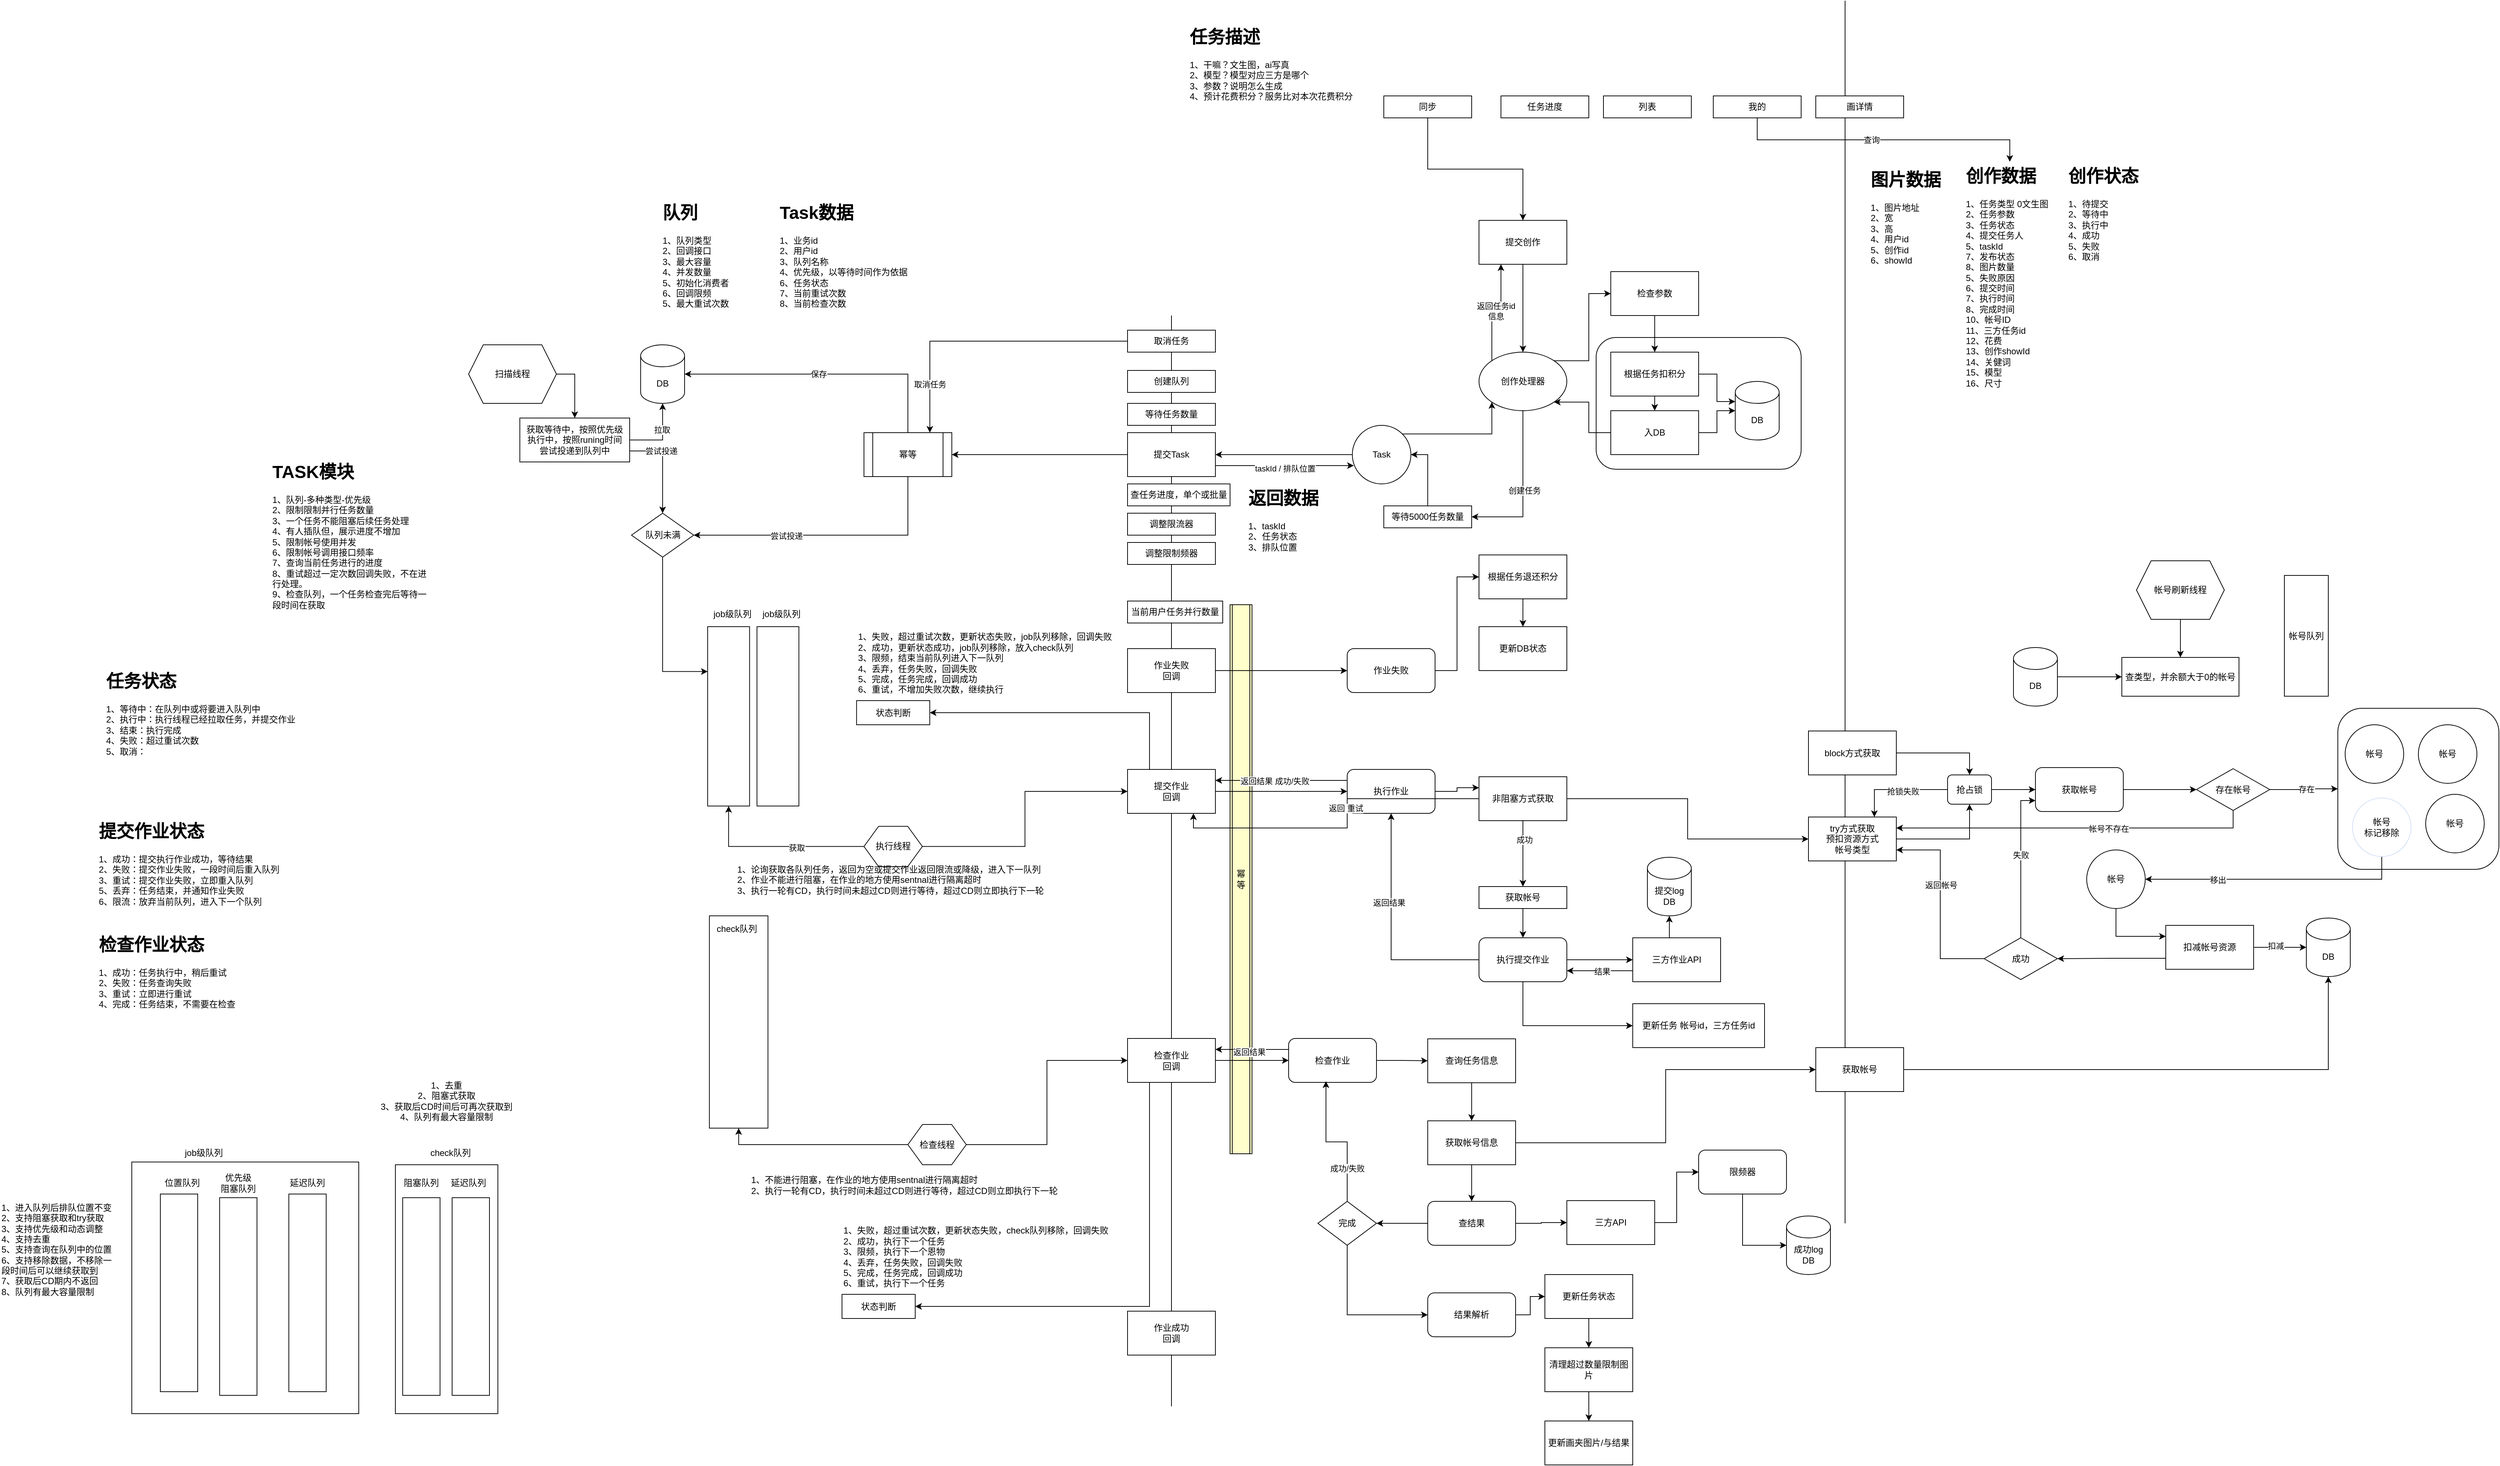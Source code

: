 <mxfile version="24.0.1" type="github">
  <diagram id="C5RBs43oDa-KdzZeNtuy" name="Page-1">
    <mxGraphModel dx="2848" dy="1750" grid="1" gridSize="10" guides="1" tooltips="1" connect="1" arrows="1" fold="1" page="1" pageScale="1" pageWidth="827" pageHeight="1169" math="0" shadow="0">
      <root>
        <mxCell id="WIyWlLk6GJQsqaUBKTNV-0" />
        <mxCell id="WIyWlLk6GJQsqaUBKTNV-1" parent="WIyWlLk6GJQsqaUBKTNV-0" />
        <mxCell id="xUtmV8FWCzUYATDFEh71-380" value="幂等" style="shape=process;whiteSpace=wrap;html=1;backgroundOutline=1;fillColor=#FFFFCC;" parent="WIyWlLk6GJQsqaUBKTNV-1" vertex="1">
          <mxGeometry x="790" y="355" width="30" height="750" as="geometry" />
        </mxCell>
        <mxCell id="xUtmV8FWCzUYATDFEh71-227" value="" style="rounded=1;whiteSpace=wrap;html=1;" parent="WIyWlLk6GJQsqaUBKTNV-1" vertex="1">
          <mxGeometry x="1290" y="-10" width="280" height="180" as="geometry" />
        </mxCell>
        <mxCell id="xUtmV8FWCzUYATDFEh71-2" value="" style="endArrow=none;html=1;rounded=0;" parent="WIyWlLk6GJQsqaUBKTNV-1" edge="1">
          <mxGeometry width="50" height="50" relative="1" as="geometry">
            <mxPoint x="710" y="1450" as="sourcePoint" />
            <mxPoint x="710" y="-40" as="targetPoint" />
          </mxGeometry>
        </mxCell>
        <mxCell id="xUtmV8FWCzUYATDFEh71-3" value="" style="endArrow=none;html=1;rounded=0;" parent="WIyWlLk6GJQsqaUBKTNV-1" edge="1">
          <mxGeometry width="50" height="50" relative="1" as="geometry">
            <mxPoint x="1630" y="1200" as="sourcePoint" />
            <mxPoint x="1630" y="-470" as="targetPoint" />
          </mxGeometry>
        </mxCell>
        <mxCell id="xUtmV8FWCzUYATDFEh71-9" style="edgeStyle=orthogonalEdgeStyle;rounded=0;orthogonalLoop=1;jettySize=auto;html=1;exitX=0;exitY=0.5;exitDx=0;exitDy=0;entryX=1;entryY=0.5;entryDx=0;entryDy=0;" parent="WIyWlLk6GJQsqaUBKTNV-1" source="xUtmV8FWCzUYATDFEh71-6" target="xUtmV8FWCzUYATDFEh71-8" edge="1">
          <mxGeometry relative="1" as="geometry" />
        </mxCell>
        <mxCell id="xUtmV8FWCzUYATDFEh71-218" style="edgeStyle=orthogonalEdgeStyle;rounded=0;orthogonalLoop=1;jettySize=auto;html=1;exitX=1;exitY=0;exitDx=0;exitDy=0;entryX=0;entryY=1;entryDx=0;entryDy=0;" parent="WIyWlLk6GJQsqaUBKTNV-1" source="xUtmV8FWCzUYATDFEh71-6" target="xUtmV8FWCzUYATDFEh71-204" edge="1">
          <mxGeometry relative="1" as="geometry" />
        </mxCell>
        <mxCell id="xUtmV8FWCzUYATDFEh71-6" value="Task" style="ellipse;whiteSpace=wrap;html=1;aspect=fixed;" parent="WIyWlLk6GJQsqaUBKTNV-1" vertex="1">
          <mxGeometry x="957" y="110" width="80" height="80" as="geometry" />
        </mxCell>
        <mxCell id="xUtmV8FWCzUYATDFEh71-13" style="edgeStyle=orthogonalEdgeStyle;rounded=0;orthogonalLoop=1;jettySize=auto;html=1;exitX=0;exitY=0.5;exitDx=0;exitDy=0;entryX=1;entryY=0.5;entryDx=0;entryDy=0;" parent="WIyWlLk6GJQsqaUBKTNV-1" source="xUtmV8FWCzUYATDFEh71-8" target="xUtmV8FWCzUYATDFEh71-11" edge="1">
          <mxGeometry relative="1" as="geometry" />
        </mxCell>
        <mxCell id="xUtmV8FWCzUYATDFEh71-8" value="提交Task" style="rounded=0;whiteSpace=wrap;html=1;" parent="WIyWlLk6GJQsqaUBKTNV-1" vertex="1">
          <mxGeometry x="650" y="120" width="120" height="60" as="geometry" />
        </mxCell>
        <mxCell id="xUtmV8FWCzUYATDFEh71-10" value="" style="rounded=0;whiteSpace=wrap;html=1;" parent="WIyWlLk6GJQsqaUBKTNV-1" vertex="1">
          <mxGeometry x="76.51" y="385" width="57.25" height="245" as="geometry" />
        </mxCell>
        <mxCell id="MgadCA88hy5EhAB3tPmG-42" style="edgeStyle=orthogonalEdgeStyle;rounded=0;orthogonalLoop=1;jettySize=auto;html=1;exitX=0.5;exitY=1;exitDx=0;exitDy=0;entryX=1;entryY=0.5;entryDx=0;entryDy=0;" parent="WIyWlLk6GJQsqaUBKTNV-1" source="xUtmV8FWCzUYATDFEh71-11" target="xUtmV8FWCzUYATDFEh71-38" edge="1">
          <mxGeometry relative="1" as="geometry" />
        </mxCell>
        <mxCell id="MgadCA88hy5EhAB3tPmG-43" value="尝试投递" style="edgeLabel;html=1;align=center;verticalAlign=middle;resizable=0;points=[];" parent="MgadCA88hy5EhAB3tPmG-42" vertex="1" connectable="0">
          <mxGeometry x="0.321" y="1" relative="1" as="geometry">
            <mxPoint as="offset" />
          </mxGeometry>
        </mxCell>
        <mxCell id="xUtmV8FWCzUYATDFEh71-11" value="幂等" style="shape=process;whiteSpace=wrap;html=1;backgroundOutline=1;" parent="WIyWlLk6GJQsqaUBKTNV-1" vertex="1">
          <mxGeometry x="290" y="120" width="120" height="60" as="geometry" />
        </mxCell>
        <mxCell id="xUtmV8FWCzUYATDFEh71-12" value="DB" style="shape=cylinder3;whiteSpace=wrap;html=1;boundedLbl=1;backgroundOutline=1;size=15;" parent="WIyWlLk6GJQsqaUBKTNV-1" vertex="1">
          <mxGeometry x="-15" width="60" height="80" as="geometry" />
        </mxCell>
        <mxCell id="xUtmV8FWCzUYATDFEh71-14" style="edgeStyle=orthogonalEdgeStyle;rounded=0;orthogonalLoop=1;jettySize=auto;html=1;exitX=0.5;exitY=0;exitDx=0;exitDy=0;entryX=1;entryY=0.5;entryDx=0;entryDy=0;entryPerimeter=0;" parent="WIyWlLk6GJQsqaUBKTNV-1" source="xUtmV8FWCzUYATDFEh71-11" target="xUtmV8FWCzUYATDFEh71-12" edge="1">
          <mxGeometry relative="1" as="geometry" />
        </mxCell>
        <mxCell id="xUtmV8FWCzUYATDFEh71-15" value="保存" style="edgeLabel;html=1;align=center;verticalAlign=middle;resizable=0;points=[];" parent="xUtmV8FWCzUYATDFEh71-14" vertex="1" connectable="0">
          <mxGeometry x="0.051" relative="1" as="geometry">
            <mxPoint as="offset" />
          </mxGeometry>
        </mxCell>
        <mxCell id="MgadCA88hy5EhAB3tPmG-20" style="edgeStyle=orthogonalEdgeStyle;rounded=0;orthogonalLoop=1;jettySize=auto;html=1;exitX=0;exitY=0.5;exitDx=0;exitDy=0;entryX=0.5;entryY=1;entryDx=0;entryDy=0;" parent="WIyWlLk6GJQsqaUBKTNV-1" source="xUtmV8FWCzUYATDFEh71-24" target="xUtmV8FWCzUYATDFEh71-10" edge="1">
          <mxGeometry relative="1" as="geometry" />
        </mxCell>
        <mxCell id="MgadCA88hy5EhAB3tPmG-44" value="获取" style="edgeLabel;html=1;align=center;verticalAlign=middle;resizable=0;points=[];" parent="MgadCA88hy5EhAB3tPmG-20" vertex="1" connectable="0">
          <mxGeometry x="-0.234" y="1" relative="1" as="geometry">
            <mxPoint as="offset" />
          </mxGeometry>
        </mxCell>
        <mxCell id="MgadCA88hy5EhAB3tPmG-21" style="edgeStyle=orthogonalEdgeStyle;rounded=0;orthogonalLoop=1;jettySize=auto;html=1;exitX=1;exitY=0.5;exitDx=0;exitDy=0;entryX=0;entryY=0.5;entryDx=0;entryDy=0;" parent="WIyWlLk6GJQsqaUBKTNV-1" source="xUtmV8FWCzUYATDFEh71-24" target="xUtmV8FWCzUYATDFEh71-27" edge="1">
          <mxGeometry relative="1" as="geometry" />
        </mxCell>
        <mxCell id="xUtmV8FWCzUYATDFEh71-24" value="执行线程" style="shape=hexagon;perimeter=hexagonPerimeter2;whiteSpace=wrap;html=1;fixedSize=1;" parent="WIyWlLk6GJQsqaUBKTNV-1" vertex="1">
          <mxGeometry x="290" y="657.75" width="79.75" height="55" as="geometry" />
        </mxCell>
        <mxCell id="xUtmV8FWCzUYATDFEh71-29" style="edgeStyle=orthogonalEdgeStyle;rounded=0;orthogonalLoop=1;jettySize=auto;html=1;exitX=1;exitY=0.5;exitDx=0;exitDy=0;entryX=0;entryY=0.5;entryDx=0;entryDy=0;" parent="WIyWlLk6GJQsqaUBKTNV-1" source="xUtmV8FWCzUYATDFEh71-27" target="xUtmV8FWCzUYATDFEh71-31" edge="1">
          <mxGeometry relative="1" as="geometry">
            <mxPoint x="840" y="665" as="targetPoint" />
          </mxGeometry>
        </mxCell>
        <mxCell id="MgadCA88hy5EhAB3tPmG-24" style="edgeStyle=orthogonalEdgeStyle;rounded=0;orthogonalLoop=1;jettySize=auto;html=1;exitX=0.25;exitY=0;exitDx=0;exitDy=0;entryX=1;entryY=0.5;entryDx=0;entryDy=0;" parent="WIyWlLk6GJQsqaUBKTNV-1" source="xUtmV8FWCzUYATDFEh71-27" target="MgadCA88hy5EhAB3tPmG-23" edge="1">
          <mxGeometry relative="1" as="geometry" />
        </mxCell>
        <mxCell id="xUtmV8FWCzUYATDFEh71-27" value="提交作业&lt;br&gt;回调" style="rounded=0;whiteSpace=wrap;html=1;" parent="WIyWlLk6GJQsqaUBKTNV-1" vertex="1">
          <mxGeometry x="650" y="580" width="120" height="60" as="geometry" />
        </mxCell>
        <mxCell id="xUtmV8FWCzUYATDFEh71-32" style="edgeStyle=orthogonalEdgeStyle;rounded=0;orthogonalLoop=1;jettySize=auto;html=1;exitX=0;exitY=0.25;exitDx=0;exitDy=0;entryX=1;entryY=0.25;entryDx=0;entryDy=0;" parent="WIyWlLk6GJQsqaUBKTNV-1" source="xUtmV8FWCzUYATDFEh71-31" target="xUtmV8FWCzUYATDFEh71-27" edge="1">
          <mxGeometry relative="1" as="geometry" />
        </mxCell>
        <mxCell id="xUtmV8FWCzUYATDFEh71-33" value="返回结果 成功/失败" style="edgeLabel;html=1;align=center;verticalAlign=middle;resizable=0;points=[];" parent="xUtmV8FWCzUYATDFEh71-32" vertex="1" connectable="0">
          <mxGeometry x="0.102" y="1" relative="1" as="geometry">
            <mxPoint as="offset" />
          </mxGeometry>
        </mxCell>
        <mxCell id="xUtmV8FWCzUYATDFEh71-259" style="edgeStyle=orthogonalEdgeStyle;rounded=0;orthogonalLoop=1;jettySize=auto;html=1;exitX=1;exitY=0.5;exitDx=0;exitDy=0;entryX=0;entryY=0.25;entryDx=0;entryDy=0;" parent="WIyWlLk6GJQsqaUBKTNV-1" source="xUtmV8FWCzUYATDFEh71-31" target="xUtmV8FWCzUYATDFEh71-244" edge="1">
          <mxGeometry relative="1" as="geometry" />
        </mxCell>
        <mxCell id="xUtmV8FWCzUYATDFEh71-31" value="执行作业" style="rounded=1;whiteSpace=wrap;html=1;" parent="WIyWlLk6GJQsqaUBKTNV-1" vertex="1">
          <mxGeometry x="950" y="580" width="120" height="60" as="geometry" />
        </mxCell>
        <mxCell id="xUtmV8FWCzUYATDFEh71-35" value="扫描线程" style="shape=hexagon;perimeter=hexagonPerimeter2;whiteSpace=wrap;html=1;fixedSize=1;" parent="WIyWlLk6GJQsqaUBKTNV-1" vertex="1">
          <mxGeometry x="-250" width="120" height="80" as="geometry" />
        </mxCell>
        <mxCell id="xUtmV8FWCzUYATDFEh71-36" style="edgeStyle=orthogonalEdgeStyle;rounded=0;orthogonalLoop=1;jettySize=auto;html=1;exitX=1;exitY=0.5;exitDx=0;exitDy=0;entryX=0.5;entryY=0;entryDx=0;entryDy=0;" parent="WIyWlLk6GJQsqaUBKTNV-1" source="xUtmV8FWCzUYATDFEh71-35" target="xUtmV8FWCzUYATDFEh71-37" edge="1">
          <mxGeometry relative="1" as="geometry" />
        </mxCell>
        <mxCell id="xUtmV8FWCzUYATDFEh71-43" style="edgeStyle=orthogonalEdgeStyle;rounded=0;orthogonalLoop=1;jettySize=auto;html=1;exitX=1;exitY=0.75;exitDx=0;exitDy=0;entryX=0.5;entryY=0;entryDx=0;entryDy=0;" parent="WIyWlLk6GJQsqaUBKTNV-1" source="xUtmV8FWCzUYATDFEh71-37" target="xUtmV8FWCzUYATDFEh71-38" edge="1">
          <mxGeometry relative="1" as="geometry" />
        </mxCell>
        <mxCell id="xUtmV8FWCzUYATDFEh71-44" value="尝试投递" style="edgeLabel;html=1;align=center;verticalAlign=middle;resizable=0;points=[];" parent="xUtmV8FWCzUYATDFEh71-43" vertex="1" connectable="0">
          <mxGeometry x="-0.349" relative="1" as="geometry">
            <mxPoint as="offset" />
          </mxGeometry>
        </mxCell>
        <mxCell id="xUtmV8FWCzUYATDFEh71-37" value="获取等待中，按照优先级&lt;div&gt;执行中，按照runing时间&lt;br&gt;尝试投递到队列中&lt;/div&gt;" style="rounded=0;whiteSpace=wrap;html=1;" parent="WIyWlLk6GJQsqaUBKTNV-1" vertex="1">
          <mxGeometry x="-180" y="100" width="150" height="60" as="geometry" />
        </mxCell>
        <mxCell id="MgadCA88hy5EhAB3tPmG-40" style="edgeStyle=orthogonalEdgeStyle;rounded=0;orthogonalLoop=1;jettySize=auto;html=1;exitX=0.5;exitY=1;exitDx=0;exitDy=0;entryX=0;entryY=0.25;entryDx=0;entryDy=0;" parent="WIyWlLk6GJQsqaUBKTNV-1" source="xUtmV8FWCzUYATDFEh71-38" target="xUtmV8FWCzUYATDFEh71-10" edge="1">
          <mxGeometry relative="1" as="geometry" />
        </mxCell>
        <mxCell id="xUtmV8FWCzUYATDFEh71-38" value="队列未满" style="rhombus;whiteSpace=wrap;html=1;" parent="WIyWlLk6GJQsqaUBKTNV-1" vertex="1">
          <mxGeometry x="-27.5" y="230" width="85" height="60" as="geometry" />
        </mxCell>
        <mxCell id="xUtmV8FWCzUYATDFEh71-41" style="edgeStyle=orthogonalEdgeStyle;rounded=0;orthogonalLoop=1;jettySize=auto;html=1;exitX=1;exitY=0.5;exitDx=0;exitDy=0;entryX=0.5;entryY=1;entryDx=0;entryDy=0;entryPerimeter=0;" parent="WIyWlLk6GJQsqaUBKTNV-1" source="xUtmV8FWCzUYATDFEh71-37" target="xUtmV8FWCzUYATDFEh71-12" edge="1">
          <mxGeometry relative="1" as="geometry" />
        </mxCell>
        <mxCell id="xUtmV8FWCzUYATDFEh71-42" value="拉取" style="edgeLabel;html=1;align=center;verticalAlign=middle;resizable=0;points=[];" parent="xUtmV8FWCzUYATDFEh71-41" vertex="1" connectable="0">
          <mxGeometry x="0.242" y="1" relative="1" as="geometry">
            <mxPoint as="offset" />
          </mxGeometry>
        </mxCell>
        <mxCell id="xUtmV8FWCzUYATDFEh71-46" value="job级队列" style="text;html=1;align=center;verticalAlign=middle;whiteSpace=wrap;rounded=0;" parent="WIyWlLk6GJQsqaUBKTNV-1" vertex="1">
          <mxGeometry x="72.63" y="350" width="75" height="35" as="geometry" />
        </mxCell>
        <mxCell id="xUtmV8FWCzUYATDFEh71-65" value="&lt;h1&gt;队列&lt;/h1&gt;&lt;div&gt;1、队列类型&lt;/div&gt;&lt;div&gt;2、回调接口&lt;/div&gt;&lt;div&gt;3、最大容量&lt;/div&gt;&lt;div&gt;4、并发数量&lt;/div&gt;&lt;div&gt;5、初始化消费者&lt;/div&gt;&lt;div&gt;6、回调限频&lt;/div&gt;&lt;div&gt;5、最大重试次数&lt;br&gt;&lt;/div&gt;" style="text;html=1;spacing=5;spacingTop=-20;whiteSpace=wrap;overflow=hidden;rounded=0;" parent="WIyWlLk6GJQsqaUBKTNV-1" vertex="1">
          <mxGeometry x="10.13" y="-200" width="190" height="170" as="geometry" />
        </mxCell>
        <mxCell id="xUtmV8FWCzUYATDFEh71-66" value="&lt;h1&gt;Task数据&lt;/h1&gt;&lt;div&gt;1、业务id&lt;/div&gt;&lt;div&gt;2、用户id&lt;/div&gt;&lt;div&gt;3、队列名称&lt;/div&gt;&lt;div&gt;4、优先级，以等待时间作为依据&lt;/div&gt;&lt;div&gt;6、任务状态&lt;/div&gt;&lt;div&gt;7、当前重试次数&lt;/div&gt;&lt;div&gt;8、当前检查次数&lt;/div&gt;" style="text;html=1;spacing=5;spacingTop=-20;whiteSpace=wrap;overflow=hidden;rounded=0;" parent="WIyWlLk6GJQsqaUBKTNV-1" vertex="1">
          <mxGeometry x="170.13" y="-200" width="209.87" height="200" as="geometry" />
        </mxCell>
        <mxCell id="MgadCA88hy5EhAB3tPmG-45" style="edgeStyle=orthogonalEdgeStyle;rounded=0;orthogonalLoop=1;jettySize=auto;html=1;exitX=0;exitY=0.5;exitDx=0;exitDy=0;entryX=0.5;entryY=1;entryDx=0;entryDy=0;" parent="WIyWlLk6GJQsqaUBKTNV-1" source="xUtmV8FWCzUYATDFEh71-76" target="xUtmV8FWCzUYATDFEh71-77" edge="1">
          <mxGeometry relative="1" as="geometry" />
        </mxCell>
        <mxCell id="MgadCA88hy5EhAB3tPmG-46" style="edgeStyle=orthogonalEdgeStyle;rounded=0;orthogonalLoop=1;jettySize=auto;html=1;exitX=1;exitY=0.5;exitDx=0;exitDy=0;entryX=0;entryY=0.5;entryDx=0;entryDy=0;" parent="WIyWlLk6GJQsqaUBKTNV-1" source="xUtmV8FWCzUYATDFEh71-76" target="xUtmV8FWCzUYATDFEh71-95" edge="1">
          <mxGeometry relative="1" as="geometry" />
        </mxCell>
        <mxCell id="xUtmV8FWCzUYATDFEh71-76" value="检查线程" style="shape=hexagon;perimeter=hexagonPerimeter2;whiteSpace=wrap;html=1;fixedSize=1;" parent="WIyWlLk6GJQsqaUBKTNV-1" vertex="1">
          <mxGeometry x="350" y="1065" width="79.75" height="55" as="geometry" />
        </mxCell>
        <mxCell id="xUtmV8FWCzUYATDFEh71-77" value="" style="rounded=0;whiteSpace=wrap;html=1;" parent="WIyWlLk6GJQsqaUBKTNV-1" vertex="1">
          <mxGeometry x="78.88" y="780" width="80" height="290" as="geometry" />
        </mxCell>
        <mxCell id="xUtmV8FWCzUYATDFEh71-79" value="check队列" style="text;html=1;align=center;verticalAlign=middle;whiteSpace=wrap;rounded=0;" parent="WIyWlLk6GJQsqaUBKTNV-1" vertex="1">
          <mxGeometry x="78.88" y="780" width="75" height="35" as="geometry" />
        </mxCell>
        <mxCell id="xUtmV8FWCzUYATDFEh71-84" value="&lt;h1&gt;任务状态&lt;/h1&gt;&lt;div&gt;1、等待中：在队列中或将要进入队列中&amp;nbsp;&lt;br style=&quot;border-color: var(--border-color);&quot;&gt;2、执行中：执行线程已经拉取任务，并提交作业&lt;br style=&quot;border-color: var(--border-color);&quot;&gt;3、结束：执行完成&lt;/div&gt;&lt;div&gt;4、失败：超过重试次数&lt;/div&gt;&lt;div&gt;5、取消：&lt;br style=&quot;border-color: var(--border-color);&quot;&gt;&lt;div style=&quot;border-color: var(--border-color);&quot;&gt;&lt;br style=&quot;border-color: var(--border-color);&quot;&gt;&lt;/div&gt;&lt;/div&gt;" style="text;html=1;spacing=5;spacingTop=-20;whiteSpace=wrap;overflow=hidden;rounded=0;" parent="WIyWlLk6GJQsqaUBKTNV-1" vertex="1">
          <mxGeometry x="-750" y="440" width="290" height="150" as="geometry" />
        </mxCell>
        <mxCell id="xUtmV8FWCzUYATDFEh71-142" style="edgeStyle=orthogonalEdgeStyle;rounded=0;orthogonalLoop=1;jettySize=auto;html=1;exitX=1;exitY=0.5;exitDx=0;exitDy=0;entryX=0;entryY=0.5;entryDx=0;entryDy=0;" parent="WIyWlLk6GJQsqaUBKTNV-1" source="xUtmV8FWCzUYATDFEh71-95" target="xUtmV8FWCzUYATDFEh71-115" edge="1">
          <mxGeometry relative="1" as="geometry" />
        </mxCell>
        <mxCell id="MgadCA88hy5EhAB3tPmG-50" style="edgeStyle=orthogonalEdgeStyle;rounded=0;orthogonalLoop=1;jettySize=auto;html=1;exitX=0.25;exitY=1;exitDx=0;exitDy=0;entryX=1;entryY=0.5;entryDx=0;entryDy=0;" parent="WIyWlLk6GJQsqaUBKTNV-1" source="xUtmV8FWCzUYATDFEh71-95" target="MgadCA88hy5EhAB3tPmG-48" edge="1">
          <mxGeometry relative="1" as="geometry" />
        </mxCell>
        <mxCell id="xUtmV8FWCzUYATDFEh71-95" value="检查作业&lt;br&gt;回调" style="rounded=0;whiteSpace=wrap;html=1;" parent="WIyWlLk6GJQsqaUBKTNV-1" vertex="1">
          <mxGeometry x="650" y="947.5" width="120" height="60" as="geometry" />
        </mxCell>
        <mxCell id="xUtmV8FWCzUYATDFEh71-97" value="&lt;h1&gt;TASK模块&lt;/h1&gt;&lt;div&gt;1、队列-多种类型-优先级&lt;br style=&quot;border-color: var(--border-color);&quot;&gt;2、限制限制并行任务数量&lt;br style=&quot;border-color: var(--border-color);&quot;&gt;3、一个任务不能阻塞后续任务处理&lt;br&gt;&lt;/div&gt;&lt;div&gt;4、有人插队但，展示进度不增加&lt;/div&gt;&lt;div&gt;5、限制帐号使用并发&lt;/div&gt;&lt;div&gt;6、限制帐号调用接口频率&lt;/div&gt;&lt;div&gt;7、查询当前任务进行的进度&lt;/div&gt;&lt;div&gt;8、重试超过一定次数回调失败，不在进行处理。&lt;/div&gt;&lt;div&gt;9、检查队列，一个任务检查完后等待一段时间在获取&lt;/div&gt;" style="text;html=1;spacing=5;spacingTop=-20;whiteSpace=wrap;overflow=hidden;rounded=0;" parent="WIyWlLk6GJQsqaUBKTNV-1" vertex="1">
          <mxGeometry x="-523" y="153.5" width="220" height="260" as="geometry" />
        </mxCell>
        <mxCell id="xUtmV8FWCzUYATDFEh71-144" style="edgeStyle=orthogonalEdgeStyle;rounded=0;orthogonalLoop=1;jettySize=auto;html=1;exitX=0;exitY=0.25;exitDx=0;exitDy=0;entryX=1;entryY=0.25;entryDx=0;entryDy=0;" parent="WIyWlLk6GJQsqaUBKTNV-1" source="xUtmV8FWCzUYATDFEh71-115" target="xUtmV8FWCzUYATDFEh71-95" edge="1">
          <mxGeometry relative="1" as="geometry" />
        </mxCell>
        <mxCell id="xUtmV8FWCzUYATDFEh71-145" value="返回结果" style="edgeLabel;html=1;align=center;verticalAlign=middle;resizable=0;points=[];" parent="xUtmV8FWCzUYATDFEh71-144" vertex="1" connectable="0">
          <mxGeometry x="0.093" y="3" relative="1" as="geometry">
            <mxPoint as="offset" />
          </mxGeometry>
        </mxCell>
        <mxCell id="xUtmV8FWCzUYATDFEh71-326" style="edgeStyle=orthogonalEdgeStyle;rounded=0;orthogonalLoop=1;jettySize=auto;html=1;exitX=1;exitY=0.5;exitDx=0;exitDy=0;" parent="WIyWlLk6GJQsqaUBKTNV-1" source="xUtmV8FWCzUYATDFEh71-115" target="xUtmV8FWCzUYATDFEh71-317" edge="1">
          <mxGeometry relative="1" as="geometry" />
        </mxCell>
        <mxCell id="xUtmV8FWCzUYATDFEh71-115" value="检查作业" style="rounded=1;whiteSpace=wrap;html=1;" parent="WIyWlLk6GJQsqaUBKTNV-1" vertex="1">
          <mxGeometry x="870" y="947.5" width="120" height="60" as="geometry" />
        </mxCell>
        <mxCell id="xUtmV8FWCzUYATDFEh71-116" value="&lt;h1&gt;提交作业状态&lt;/h1&gt;&lt;div&gt;&lt;div&gt;1、成功：提交执行作业成功，等待结果&lt;/div&gt;&lt;/div&gt;&lt;div&gt;2、失败：提交作业失败，一段时间后重入队列&lt;/div&gt;&lt;div&gt;3、重试：提交作业失败，立即重入队列&lt;/div&gt;&lt;div&gt;5、丢弃：任务结束，并通知作业失败&lt;/div&gt;&lt;div&gt;6、限流：放弃当前队列，进入下一个队列&lt;/div&gt;" style="text;html=1;spacing=5;spacingTop=-20;whiteSpace=wrap;overflow=hidden;rounded=0;" parent="WIyWlLk6GJQsqaUBKTNV-1" vertex="1">
          <mxGeometry x="-760" y="645" width="310" height="125" as="geometry" />
        </mxCell>
        <mxCell id="xUtmV8FWCzUYATDFEh71-124" style="edgeStyle=orthogonalEdgeStyle;rounded=0;orthogonalLoop=1;jettySize=auto;html=1;exitX=1;exitY=0.5;exitDx=0;exitDy=0;entryX=0;entryY=0.5;entryDx=0;entryDy=0;" parent="WIyWlLk6GJQsqaUBKTNV-1" source="xUtmV8FWCzUYATDFEh71-118" target="xUtmV8FWCzUYATDFEh71-123" edge="1">
          <mxGeometry relative="1" as="geometry" />
        </mxCell>
        <mxCell id="xUtmV8FWCzUYATDFEh71-118" value="作业失败&lt;br&gt;回调" style="rounded=0;whiteSpace=wrap;html=1;" parent="WIyWlLk6GJQsqaUBKTNV-1" vertex="1">
          <mxGeometry x="650" y="415" width="120" height="60" as="geometry" />
        </mxCell>
        <mxCell id="xUtmV8FWCzUYATDFEh71-235" style="edgeStyle=orthogonalEdgeStyle;rounded=0;orthogonalLoop=1;jettySize=auto;html=1;exitX=1;exitY=0.5;exitDx=0;exitDy=0;entryX=0;entryY=0.5;entryDx=0;entryDy=0;" parent="WIyWlLk6GJQsqaUBKTNV-1" source="xUtmV8FWCzUYATDFEh71-123" target="xUtmV8FWCzUYATDFEh71-230" edge="1">
          <mxGeometry relative="1" as="geometry" />
        </mxCell>
        <mxCell id="xUtmV8FWCzUYATDFEh71-123" value="作业失败" style="rounded=1;whiteSpace=wrap;html=1;" parent="WIyWlLk6GJQsqaUBKTNV-1" vertex="1">
          <mxGeometry x="950" y="415" width="120" height="60" as="geometry" />
        </mxCell>
        <mxCell id="xUtmV8FWCzUYATDFEh71-143" value="&lt;h1&gt;检查作业状态&lt;/h1&gt;&lt;div&gt;&lt;div&gt;1、成功：任务执行中，稍后重试&lt;/div&gt;&lt;/div&gt;&lt;div&gt;2、失败：任务查询失败&lt;/div&gt;&lt;div&gt;3、重试：立即进行重试&lt;/div&gt;&lt;div&gt;4、完成：任务结束，不需要在检查&lt;/div&gt;" style="text;html=1;spacing=5;spacingTop=-20;whiteSpace=wrap;overflow=hidden;rounded=0;" parent="WIyWlLk6GJQsqaUBKTNV-1" vertex="1">
          <mxGeometry x="-760" y="800" width="310" height="125" as="geometry" />
        </mxCell>
        <mxCell id="xUtmV8FWCzUYATDFEh71-182" value="查任务进度，单个或批量" style="rounded=0;whiteSpace=wrap;html=1;" parent="WIyWlLk6GJQsqaUBKTNV-1" vertex="1">
          <mxGeometry x="650" y="190" width="140" height="30" as="geometry" />
        </mxCell>
        <mxCell id="xUtmV8FWCzUYATDFEh71-186" value="调整限流器" style="rounded=0;whiteSpace=wrap;html=1;" parent="WIyWlLk6GJQsqaUBKTNV-1" vertex="1">
          <mxGeometry x="650" y="230" width="120" height="30" as="geometry" />
        </mxCell>
        <mxCell id="xUtmV8FWCzUYATDFEh71-190" value="调整限制频器" style="rounded=0;whiteSpace=wrap;html=1;" parent="WIyWlLk6GJQsqaUBKTNV-1" vertex="1">
          <mxGeometry x="650" y="270" width="120" height="30" as="geometry" />
        </mxCell>
        <mxCell id="xUtmV8FWCzUYATDFEh71-412" style="edgeStyle=orthogonalEdgeStyle;rounded=0;orthogonalLoop=1;jettySize=auto;html=1;exitX=0;exitY=0.5;exitDx=0;exitDy=0;entryX=0.75;entryY=0;entryDx=0;entryDy=0;" parent="WIyWlLk6GJQsqaUBKTNV-1" source="xUtmV8FWCzUYATDFEh71-191" target="xUtmV8FWCzUYATDFEh71-11" edge="1">
          <mxGeometry relative="1" as="geometry" />
        </mxCell>
        <mxCell id="xUtmV8FWCzUYATDFEh71-413" value="取消任务" style="edgeLabel;html=1;align=center;verticalAlign=middle;resizable=0;points=[];" parent="xUtmV8FWCzUYATDFEh71-412" vertex="1" connectable="0">
          <mxGeometry x="0.666" relative="1" as="geometry">
            <mxPoint as="offset" />
          </mxGeometry>
        </mxCell>
        <mxCell id="xUtmV8FWCzUYATDFEh71-191" value="取消任务" style="rounded=0;whiteSpace=wrap;html=1;" parent="WIyWlLk6GJQsqaUBKTNV-1" vertex="1">
          <mxGeometry x="650" y="-20" width="120" height="30" as="geometry" />
        </mxCell>
        <mxCell id="xUtmV8FWCzUYATDFEh71-192" style="edgeStyle=orthogonalEdgeStyle;rounded=0;orthogonalLoop=1;jettySize=auto;html=1;exitX=1;exitY=0.75;exitDx=0;exitDy=0;entryX=0.025;entryY=0.688;entryDx=0;entryDy=0;entryPerimeter=0;" parent="WIyWlLk6GJQsqaUBKTNV-1" source="xUtmV8FWCzUYATDFEh71-8" target="xUtmV8FWCzUYATDFEh71-6" edge="1">
          <mxGeometry relative="1" as="geometry" />
        </mxCell>
        <mxCell id="xUtmV8FWCzUYATDFEh71-193" value="taskId / 排队位置" style="edgeLabel;html=1;align=center;verticalAlign=middle;resizable=0;points=[];" parent="xUtmV8FWCzUYATDFEh71-192" vertex="1" connectable="0">
          <mxGeometry x="0.005" y="-4" relative="1" as="geometry">
            <mxPoint as="offset" />
          </mxGeometry>
        </mxCell>
        <mxCell id="xUtmV8FWCzUYATDFEh71-194" value="当前用户任务并行数量" style="rounded=0;whiteSpace=wrap;html=1;" parent="WIyWlLk6GJQsqaUBKTNV-1" vertex="1">
          <mxGeometry x="650" y="350" width="130" height="30" as="geometry" />
        </mxCell>
        <mxCell id="xUtmV8FWCzUYATDFEh71-197" style="edgeStyle=orthogonalEdgeStyle;rounded=0;orthogonalLoop=1;jettySize=auto;html=1;exitX=0.5;exitY=1;exitDx=0;exitDy=0;entryX=0.5;entryY=0;entryDx=0;entryDy=0;" parent="WIyWlLk6GJQsqaUBKTNV-1" source="xUtmV8FWCzUYATDFEh71-195" target="xUtmV8FWCzUYATDFEh71-204" edge="1">
          <mxGeometry relative="1" as="geometry">
            <mxPoint x="1230" y="-50" as="targetPoint" />
          </mxGeometry>
        </mxCell>
        <mxCell id="xUtmV8FWCzUYATDFEh71-195" value="提交创作" style="rounded=0;whiteSpace=wrap;html=1;" parent="WIyWlLk6GJQsqaUBKTNV-1" vertex="1">
          <mxGeometry x="1130" y="-170" width="120" height="60" as="geometry" />
        </mxCell>
        <mxCell id="xUtmV8FWCzUYATDFEh71-207" style="edgeStyle=orthogonalEdgeStyle;rounded=0;orthogonalLoop=1;jettySize=auto;html=1;exitX=0.5;exitY=1;exitDx=0;exitDy=0;entryX=0.5;entryY=0;entryDx=0;entryDy=0;" parent="WIyWlLk6GJQsqaUBKTNV-1" source="xUtmV8FWCzUYATDFEh71-198" target="xUtmV8FWCzUYATDFEh71-200" edge="1">
          <mxGeometry relative="1" as="geometry" />
        </mxCell>
        <mxCell id="xUtmV8FWCzUYATDFEh71-198" value="根据任务扣积分" style="rounded=0;whiteSpace=wrap;html=1;" parent="WIyWlLk6GJQsqaUBKTNV-1" vertex="1">
          <mxGeometry x="1310" y="10" width="120" height="60" as="geometry" />
        </mxCell>
        <mxCell id="xUtmV8FWCzUYATDFEh71-206" style="edgeStyle=orthogonalEdgeStyle;rounded=0;orthogonalLoop=1;jettySize=auto;html=1;exitX=0.5;exitY=1;exitDx=0;exitDy=0;entryX=0.5;entryY=0;entryDx=0;entryDy=0;" parent="WIyWlLk6GJQsqaUBKTNV-1" source="xUtmV8FWCzUYATDFEh71-199" target="xUtmV8FWCzUYATDFEh71-198" edge="1">
          <mxGeometry relative="1" as="geometry" />
        </mxCell>
        <mxCell id="xUtmV8FWCzUYATDFEh71-199" value="检查参数" style="rounded=0;whiteSpace=wrap;html=1;" parent="WIyWlLk6GJQsqaUBKTNV-1" vertex="1">
          <mxGeometry x="1310" y="-100" width="120" height="60" as="geometry" />
        </mxCell>
        <mxCell id="xUtmV8FWCzUYATDFEh71-211" style="edgeStyle=orthogonalEdgeStyle;rounded=0;orthogonalLoop=1;jettySize=auto;html=1;exitX=0;exitY=0.5;exitDx=0;exitDy=0;entryX=1;entryY=1;entryDx=0;entryDy=0;" parent="WIyWlLk6GJQsqaUBKTNV-1" source="xUtmV8FWCzUYATDFEh71-200" target="xUtmV8FWCzUYATDFEh71-204" edge="1">
          <mxGeometry relative="1" as="geometry" />
        </mxCell>
        <mxCell id="xUtmV8FWCzUYATDFEh71-200" value="入DB" style="rounded=0;whiteSpace=wrap;html=1;" parent="WIyWlLk6GJQsqaUBKTNV-1" vertex="1">
          <mxGeometry x="1310" y="90" width="120" height="60" as="geometry" />
        </mxCell>
        <mxCell id="xUtmV8FWCzUYATDFEh71-201" value="DB" style="shape=cylinder3;whiteSpace=wrap;html=1;boundedLbl=1;backgroundOutline=1;size=15;" parent="WIyWlLk6GJQsqaUBKTNV-1" vertex="1">
          <mxGeometry x="1480" y="50" width="60" height="80" as="geometry" />
        </mxCell>
        <mxCell id="xUtmV8FWCzUYATDFEh71-202" style="edgeStyle=orthogonalEdgeStyle;rounded=0;orthogonalLoop=1;jettySize=auto;html=1;exitX=1;exitY=0.5;exitDx=0;exitDy=0;entryX=0;entryY=0.5;entryDx=0;entryDy=0;entryPerimeter=0;" parent="WIyWlLk6GJQsqaUBKTNV-1" source="xUtmV8FWCzUYATDFEh71-200" target="xUtmV8FWCzUYATDFEh71-201" edge="1">
          <mxGeometry relative="1" as="geometry" />
        </mxCell>
        <mxCell id="xUtmV8FWCzUYATDFEh71-210" style="edgeStyle=orthogonalEdgeStyle;rounded=0;orthogonalLoop=1;jettySize=auto;html=1;exitX=1;exitY=0;exitDx=0;exitDy=0;entryX=0;entryY=0.5;entryDx=0;entryDy=0;" parent="WIyWlLk6GJQsqaUBKTNV-1" source="xUtmV8FWCzUYATDFEh71-204" target="xUtmV8FWCzUYATDFEh71-199" edge="1">
          <mxGeometry relative="1" as="geometry" />
        </mxCell>
        <mxCell id="xUtmV8FWCzUYATDFEh71-212" style="edgeStyle=orthogonalEdgeStyle;rounded=0;orthogonalLoop=1;jettySize=auto;html=1;exitX=0.5;exitY=1;exitDx=0;exitDy=0;entryX=1;entryY=0.5;entryDx=0;entryDy=0;" parent="WIyWlLk6GJQsqaUBKTNV-1" source="xUtmV8FWCzUYATDFEh71-204" target="xUtmV8FWCzUYATDFEh71-401" edge="1">
          <mxGeometry relative="1" as="geometry" />
        </mxCell>
        <mxCell id="xUtmV8FWCzUYATDFEh71-213" value="创建任务" style="edgeLabel;html=1;align=center;verticalAlign=middle;resizable=0;points=[];" parent="xUtmV8FWCzUYATDFEh71-212" vertex="1" connectable="0">
          <mxGeometry x="0.014" y="2" relative="1" as="geometry">
            <mxPoint as="offset" />
          </mxGeometry>
        </mxCell>
        <mxCell id="xUtmV8FWCzUYATDFEh71-219" style="edgeStyle=orthogonalEdgeStyle;rounded=0;orthogonalLoop=1;jettySize=auto;html=1;exitX=0;exitY=0;exitDx=0;exitDy=0;entryX=0.25;entryY=1;entryDx=0;entryDy=0;" parent="WIyWlLk6GJQsqaUBKTNV-1" source="xUtmV8FWCzUYATDFEh71-204" target="xUtmV8FWCzUYATDFEh71-195" edge="1">
          <mxGeometry relative="1" as="geometry" />
        </mxCell>
        <mxCell id="xUtmV8FWCzUYATDFEh71-220" value="返回任务id&lt;br&gt;信息" style="edgeLabel;html=1;align=center;verticalAlign=middle;resizable=0;points=[];" parent="xUtmV8FWCzUYATDFEh71-219" vertex="1" connectable="0">
          <mxGeometry x="0.07" y="-4" relative="1" as="geometry">
            <mxPoint as="offset" />
          </mxGeometry>
        </mxCell>
        <mxCell id="xUtmV8FWCzUYATDFEh71-204" value="创作处理器" style="ellipse;whiteSpace=wrap;html=1;" parent="WIyWlLk6GJQsqaUBKTNV-1" vertex="1">
          <mxGeometry x="1130" y="10" width="120" height="80" as="geometry" />
        </mxCell>
        <mxCell id="xUtmV8FWCzUYATDFEh71-214" value="&lt;h1&gt;创作状态&lt;/h1&gt;&lt;div&gt;1、待提交&lt;/div&gt;&lt;div&gt;2、等待中&lt;/div&gt;&lt;div&gt;3、执行中&lt;/div&gt;&lt;div&gt;4、成功&lt;/div&gt;&lt;div&gt;5、失败&lt;/div&gt;&lt;div&gt;6、取消&lt;/div&gt;" style="text;html=1;spacing=5;spacingTop=-20;whiteSpace=wrap;overflow=hidden;rounded=0;" parent="WIyWlLk6GJQsqaUBKTNV-1" vertex="1">
          <mxGeometry x="1930" y="-250" width="113" height="140" as="geometry" />
        </mxCell>
        <mxCell id="xUtmV8FWCzUYATDFEh71-223" style="edgeStyle=orthogonalEdgeStyle;rounded=0;orthogonalLoop=1;jettySize=auto;html=1;exitX=0.5;exitY=1;exitDx=0;exitDy=0;" parent="WIyWlLk6GJQsqaUBKTNV-1" source="xUtmV8FWCzUYATDFEh71-221" target="xUtmV8FWCzUYATDFEh71-195" edge="1">
          <mxGeometry relative="1" as="geometry" />
        </mxCell>
        <mxCell id="xUtmV8FWCzUYATDFEh71-221" value="同步" style="rounded=0;whiteSpace=wrap;html=1;" parent="WIyWlLk6GJQsqaUBKTNV-1" vertex="1">
          <mxGeometry x="1000" y="-340" width="120" height="30" as="geometry" />
        </mxCell>
        <mxCell id="xUtmV8FWCzUYATDFEh71-226" value="创建队列" style="rounded=0;whiteSpace=wrap;html=1;" parent="WIyWlLk6GJQsqaUBKTNV-1" vertex="1">
          <mxGeometry x="650" y="35" width="120" height="30" as="geometry" />
        </mxCell>
        <mxCell id="xUtmV8FWCzUYATDFEh71-228" style="edgeStyle=orthogonalEdgeStyle;rounded=0;orthogonalLoop=1;jettySize=auto;html=1;exitX=1;exitY=0.5;exitDx=0;exitDy=0;entryX=0;entryY=0;entryDx=0;entryDy=27.5;entryPerimeter=0;" parent="WIyWlLk6GJQsqaUBKTNV-1" source="xUtmV8FWCzUYATDFEh71-198" target="xUtmV8FWCzUYATDFEh71-201" edge="1">
          <mxGeometry relative="1" as="geometry" />
        </mxCell>
        <mxCell id="xUtmV8FWCzUYATDFEh71-236" style="edgeStyle=orthogonalEdgeStyle;rounded=0;orthogonalLoop=1;jettySize=auto;html=1;exitX=0.5;exitY=1;exitDx=0;exitDy=0;" parent="WIyWlLk6GJQsqaUBKTNV-1" source="xUtmV8FWCzUYATDFEh71-230" target="xUtmV8FWCzUYATDFEh71-234" edge="1">
          <mxGeometry relative="1" as="geometry" />
        </mxCell>
        <mxCell id="xUtmV8FWCzUYATDFEh71-230" value="根据任务退还积分" style="rounded=0;whiteSpace=wrap;html=1;" parent="WIyWlLk6GJQsqaUBKTNV-1" vertex="1">
          <mxGeometry x="1130" y="287" width="120" height="60" as="geometry" />
        </mxCell>
        <mxCell id="xUtmV8FWCzUYATDFEh71-233" value="&lt;h1&gt;任务描述&lt;/h1&gt;&lt;div&gt;1、干嘛？文生图，ai写真&lt;br&gt;&lt;/div&gt;&lt;div&gt;2、模型？模型对应三方是哪个&lt;/div&gt;&lt;div&gt;3、参数？说明怎么生成&lt;/div&gt;&lt;div&gt;4、预计花费积分？服务比对本次花费积分&lt;/div&gt;" style="text;html=1;spacing=5;spacingTop=-20;whiteSpace=wrap;overflow=hidden;rounded=0;" parent="WIyWlLk6GJQsqaUBKTNV-1" vertex="1">
          <mxGeometry x="730" y="-440" width="250" height="130" as="geometry" />
        </mxCell>
        <mxCell id="xUtmV8FWCzUYATDFEh71-234" value="更新DB状态" style="rounded=0;whiteSpace=wrap;html=1;" parent="WIyWlLk6GJQsqaUBKTNV-1" vertex="1">
          <mxGeometry x="1130" y="385" width="120" height="60" as="geometry" />
        </mxCell>
        <mxCell id="xUtmV8FWCzUYATDFEh71-306" style="edgeStyle=orthogonalEdgeStyle;rounded=0;orthogonalLoop=1;jettySize=auto;html=1;exitX=1;exitY=0.5;exitDx=0;exitDy=0;entryX=0;entryY=0.5;entryDx=0;entryDy=0;" parent="WIyWlLk6GJQsqaUBKTNV-1" source="xUtmV8FWCzUYATDFEh71-241" target="xUtmV8FWCzUYATDFEh71-304" edge="1">
          <mxGeometry relative="1" as="geometry" />
        </mxCell>
        <mxCell id="xUtmV8FWCzUYATDFEh71-241" value="获取帐号" style="rounded=1;whiteSpace=wrap;html=1;" parent="WIyWlLk6GJQsqaUBKTNV-1" vertex="1">
          <mxGeometry x="1890" y="577.5" width="120" height="60" as="geometry" />
        </mxCell>
        <mxCell id="xUtmV8FWCzUYATDFEh71-251" style="edgeStyle=orthogonalEdgeStyle;rounded=0;orthogonalLoop=1;jettySize=auto;html=1;exitX=1;exitY=0.5;exitDx=0;exitDy=0;entryX=0.5;entryY=1;entryDx=0;entryDy=0;" parent="WIyWlLk6GJQsqaUBKTNV-1" source="xUtmV8FWCzUYATDFEh71-242" target="xUtmV8FWCzUYATDFEh71-243" edge="1">
          <mxGeometry relative="1" as="geometry" />
        </mxCell>
        <mxCell id="xUtmV8FWCzUYATDFEh71-242" value="try方式获取&lt;br&gt;预扣资源方式&lt;br&gt;帐号类型" style="rounded=0;whiteSpace=wrap;html=1;" parent="WIyWlLk6GJQsqaUBKTNV-1" vertex="1">
          <mxGeometry x="1580" y="645" width="120" height="60" as="geometry" />
        </mxCell>
        <mxCell id="xUtmV8FWCzUYATDFEh71-252" style="edgeStyle=orthogonalEdgeStyle;rounded=0;orthogonalLoop=1;jettySize=auto;html=1;exitX=1;exitY=0.5;exitDx=0;exitDy=0;entryX=0;entryY=0.5;entryDx=0;entryDy=0;" parent="WIyWlLk6GJQsqaUBKTNV-1" source="xUtmV8FWCzUYATDFEh71-243" target="xUtmV8FWCzUYATDFEh71-241" edge="1">
          <mxGeometry relative="1" as="geometry" />
        </mxCell>
        <mxCell id="xUtmV8FWCzUYATDFEh71-314" style="edgeStyle=orthogonalEdgeStyle;rounded=0;orthogonalLoop=1;jettySize=auto;html=1;exitX=0;exitY=0.5;exitDx=0;exitDy=0;entryX=0.75;entryY=0;entryDx=0;entryDy=0;" parent="WIyWlLk6GJQsqaUBKTNV-1" source="xUtmV8FWCzUYATDFEh71-243" target="xUtmV8FWCzUYATDFEh71-242" edge="1">
          <mxGeometry relative="1" as="geometry" />
        </mxCell>
        <mxCell id="xUtmV8FWCzUYATDFEh71-315" value="抢锁失败" style="edgeLabel;html=1;align=center;verticalAlign=middle;resizable=0;points=[];" parent="xUtmV8FWCzUYATDFEh71-314" vertex="1" connectable="0">
          <mxGeometry x="-0.113" y="2" relative="1" as="geometry">
            <mxPoint as="offset" />
          </mxGeometry>
        </mxCell>
        <mxCell id="xUtmV8FWCzUYATDFEh71-243" value="抢占锁" style="rounded=1;whiteSpace=wrap;html=1;" parent="WIyWlLk6GJQsqaUBKTNV-1" vertex="1">
          <mxGeometry x="1770" y="587.5" width="60" height="40" as="geometry" />
        </mxCell>
        <mxCell id="xUtmV8FWCzUYATDFEh71-245" style="edgeStyle=orthogonalEdgeStyle;rounded=0;orthogonalLoop=1;jettySize=auto;html=1;exitX=0;exitY=0.5;exitDx=0;exitDy=0;entryX=0.75;entryY=1;entryDx=0;entryDy=0;" parent="WIyWlLk6GJQsqaUBKTNV-1" source="xUtmV8FWCzUYATDFEh71-244" target="xUtmV8FWCzUYATDFEh71-27" edge="1">
          <mxGeometry relative="1" as="geometry" />
        </mxCell>
        <mxCell id="xUtmV8FWCzUYATDFEh71-246" value="返回 重试" style="edgeLabel;html=1;align=center;verticalAlign=middle;resizable=0;points=[];" parent="xUtmV8FWCzUYATDFEh71-245" vertex="1" connectable="0">
          <mxGeometry x="-0.143" y="-2" relative="1" as="geometry">
            <mxPoint as="offset" />
          </mxGeometry>
        </mxCell>
        <mxCell id="xUtmV8FWCzUYATDFEh71-255" style="edgeStyle=orthogonalEdgeStyle;rounded=0;orthogonalLoop=1;jettySize=auto;html=1;exitX=1;exitY=0.5;exitDx=0;exitDy=0;" parent="WIyWlLk6GJQsqaUBKTNV-1" source="xUtmV8FWCzUYATDFEh71-244" target="xUtmV8FWCzUYATDFEh71-242" edge="1">
          <mxGeometry relative="1" as="geometry" />
        </mxCell>
        <mxCell id="xUtmV8FWCzUYATDFEh71-258" style="edgeStyle=orthogonalEdgeStyle;rounded=0;orthogonalLoop=1;jettySize=auto;html=1;exitX=0.5;exitY=1;exitDx=0;exitDy=0;" parent="WIyWlLk6GJQsqaUBKTNV-1" source="xUtmV8FWCzUYATDFEh71-244" target="xUtmV8FWCzUYATDFEh71-256" edge="1">
          <mxGeometry relative="1" as="geometry" />
        </mxCell>
        <mxCell id="xUtmV8FWCzUYATDFEh71-316" value="成功" style="edgeLabel;html=1;align=center;verticalAlign=middle;resizable=0;points=[];" parent="xUtmV8FWCzUYATDFEh71-258" vertex="1" connectable="0">
          <mxGeometry x="-0.422" y="2" relative="1" as="geometry">
            <mxPoint as="offset" />
          </mxGeometry>
        </mxCell>
        <mxCell id="xUtmV8FWCzUYATDFEh71-244" value="非阻塞方式获取" style="rounded=0;whiteSpace=wrap;html=1;" parent="WIyWlLk6GJQsqaUBKTNV-1" vertex="1">
          <mxGeometry x="1130" y="590" width="120" height="60" as="geometry" />
        </mxCell>
        <mxCell id="xUtmV8FWCzUYATDFEh71-250" style="edgeStyle=orthogonalEdgeStyle;rounded=0;orthogonalLoop=1;jettySize=auto;html=1;exitX=1;exitY=0.5;exitDx=0;exitDy=0;entryX=0.5;entryY=0;entryDx=0;entryDy=0;" parent="WIyWlLk6GJQsqaUBKTNV-1" source="xUtmV8FWCzUYATDFEh71-249" target="xUtmV8FWCzUYATDFEh71-243" edge="1">
          <mxGeometry relative="1" as="geometry" />
        </mxCell>
        <mxCell id="xUtmV8FWCzUYATDFEh71-249" value="block方式获取" style="rounded=0;whiteSpace=wrap;html=1;" parent="WIyWlLk6GJQsqaUBKTNV-1" vertex="1">
          <mxGeometry x="1580" y="527.5" width="120" height="60" as="geometry" />
        </mxCell>
        <mxCell id="xUtmV8FWCzUYATDFEh71-266" style="edgeStyle=orthogonalEdgeStyle;rounded=0;orthogonalLoop=1;jettySize=auto;html=1;exitX=0.5;exitY=1;exitDx=0;exitDy=0;entryX=0.5;entryY=0;entryDx=0;entryDy=0;" parent="WIyWlLk6GJQsqaUBKTNV-1" source="xUtmV8FWCzUYATDFEh71-256" target="xUtmV8FWCzUYATDFEh71-265" edge="1">
          <mxGeometry relative="1" as="geometry" />
        </mxCell>
        <mxCell id="xUtmV8FWCzUYATDFEh71-256" value="获取帐号" style="rounded=0;whiteSpace=wrap;html=1;" parent="WIyWlLk6GJQsqaUBKTNV-1" vertex="1">
          <mxGeometry x="1130" y="740" width="120" height="30" as="geometry" />
        </mxCell>
        <mxCell id="xUtmV8FWCzUYATDFEh71-263" value="更新任务 帐号id，三方任务id" style="rounded=0;whiteSpace=wrap;html=1;" parent="WIyWlLk6GJQsqaUBKTNV-1" vertex="1">
          <mxGeometry x="1340" y="900" width="180" height="60" as="geometry" />
        </mxCell>
        <mxCell id="xUtmV8FWCzUYATDFEh71-268" style="edgeStyle=orthogonalEdgeStyle;rounded=0;orthogonalLoop=1;jettySize=auto;html=1;exitX=0;exitY=0.5;exitDx=0;exitDy=0;" parent="WIyWlLk6GJQsqaUBKTNV-1" source="xUtmV8FWCzUYATDFEh71-265" target="xUtmV8FWCzUYATDFEh71-31" edge="1">
          <mxGeometry relative="1" as="geometry" />
        </mxCell>
        <mxCell id="xUtmV8FWCzUYATDFEh71-269" value="返回结果" style="edgeLabel;html=1;align=center;verticalAlign=middle;resizable=0;points=[];" parent="xUtmV8FWCzUYATDFEh71-268" vertex="1" connectable="0">
          <mxGeometry x="0.237" y="3" relative="1" as="geometry">
            <mxPoint as="offset" />
          </mxGeometry>
        </mxCell>
        <mxCell id="xUtmV8FWCzUYATDFEh71-270" style="edgeStyle=orthogonalEdgeStyle;rounded=0;orthogonalLoop=1;jettySize=auto;html=1;exitX=1;exitY=0.5;exitDx=0;exitDy=0;entryX=0;entryY=0.5;entryDx=0;entryDy=0;" parent="WIyWlLk6GJQsqaUBKTNV-1" source="xUtmV8FWCzUYATDFEh71-265" target="xUtmV8FWCzUYATDFEh71-271" edge="1">
          <mxGeometry relative="1" as="geometry">
            <mxPoint x="1340" y="840" as="targetPoint" />
          </mxGeometry>
        </mxCell>
        <mxCell id="xUtmV8FWCzUYATDFEh71-278" style="edgeStyle=orthogonalEdgeStyle;rounded=0;orthogonalLoop=1;jettySize=auto;html=1;exitX=0.5;exitY=1;exitDx=0;exitDy=0;entryX=0;entryY=0.5;entryDx=0;entryDy=0;" parent="WIyWlLk6GJQsqaUBKTNV-1" source="xUtmV8FWCzUYATDFEh71-265" target="xUtmV8FWCzUYATDFEh71-263" edge="1">
          <mxGeometry relative="1" as="geometry" />
        </mxCell>
        <mxCell id="xUtmV8FWCzUYATDFEh71-265" value="执行提交作业" style="rounded=1;whiteSpace=wrap;html=1;" parent="WIyWlLk6GJQsqaUBKTNV-1" vertex="1">
          <mxGeometry x="1130" y="810" width="120" height="60" as="geometry" />
        </mxCell>
        <mxCell id="xUtmV8FWCzUYATDFEh71-272" style="edgeStyle=orthogonalEdgeStyle;rounded=0;orthogonalLoop=1;jettySize=auto;html=1;exitX=0;exitY=0.75;exitDx=0;exitDy=0;entryX=1;entryY=0.75;entryDx=0;entryDy=0;" parent="WIyWlLk6GJQsqaUBKTNV-1" source="xUtmV8FWCzUYATDFEh71-271" target="xUtmV8FWCzUYATDFEh71-265" edge="1">
          <mxGeometry relative="1" as="geometry" />
        </mxCell>
        <mxCell id="xUtmV8FWCzUYATDFEh71-273" value="结果" style="edgeLabel;html=1;align=center;verticalAlign=middle;resizable=0;points=[];" parent="xUtmV8FWCzUYATDFEh71-272" vertex="1" connectable="0">
          <mxGeometry x="-0.067" y="1" relative="1" as="geometry">
            <mxPoint as="offset" />
          </mxGeometry>
        </mxCell>
        <mxCell id="xUtmV8FWCzUYATDFEh71-271" value="三方作业API" style="rounded=0;whiteSpace=wrap;html=1;" parent="WIyWlLk6GJQsqaUBKTNV-1" vertex="1">
          <mxGeometry x="1340" y="810" width="120" height="60" as="geometry" />
        </mxCell>
        <mxCell id="xUtmV8FWCzUYATDFEh71-275" value="提交log&lt;br&gt;DB" style="shape=cylinder3;whiteSpace=wrap;html=1;boundedLbl=1;backgroundOutline=1;size=15;" parent="WIyWlLk6GJQsqaUBKTNV-1" vertex="1">
          <mxGeometry x="1360" y="700" width="60" height="80" as="geometry" />
        </mxCell>
        <mxCell id="xUtmV8FWCzUYATDFEh71-276" style="edgeStyle=orthogonalEdgeStyle;rounded=0;orthogonalLoop=1;jettySize=auto;html=1;exitX=0.5;exitY=0;exitDx=0;exitDy=0;entryX=0.5;entryY=1;entryDx=0;entryDy=0;entryPerimeter=0;" parent="WIyWlLk6GJQsqaUBKTNV-1" source="xUtmV8FWCzUYATDFEh71-271" target="xUtmV8FWCzUYATDFEh71-275" edge="1">
          <mxGeometry relative="1" as="geometry" />
        </mxCell>
        <mxCell id="xUtmV8FWCzUYATDFEh71-279" value="&lt;h1&gt;创作数据&lt;/h1&gt;&lt;div&gt;1、任务类型 0文生图&lt;br&gt;&lt;/div&gt;&lt;div&gt;2、任务参数&lt;/div&gt;&lt;div&gt;3、任务状态&lt;/div&gt;&lt;div&gt;4、提交任务人&lt;/div&gt;&lt;div&gt;5、taskId&lt;/div&gt;&lt;div&gt;7、发布状态&lt;/div&gt;&lt;div&gt;8、图片数量&lt;/div&gt;&lt;div&gt;&lt;div style=&quot;border-color: var(--border-color);&quot;&gt;5、失败原因&lt;/div&gt;&lt;div style=&quot;border-color: var(--border-color);&quot;&gt;6、提交时间&lt;/div&gt;&lt;div style=&quot;border-color: var(--border-color);&quot;&gt;7、执行时间&lt;/div&gt;&lt;div style=&quot;border-color: var(--border-color);&quot;&gt;8、完成时间&lt;/div&gt;&lt;div style=&quot;border-color: var(--border-color);&quot;&gt;10、帐号ID&lt;/div&gt;&lt;div style=&quot;border-color: var(--border-color);&quot;&gt;11、三方任务id&lt;/div&gt;&lt;div style=&quot;border-color: var(--border-color);&quot;&gt;12、花费&lt;/div&gt;&lt;/div&gt;&lt;div style=&quot;border-color: var(--border-color);&quot;&gt;13、创作showId&lt;/div&gt;&lt;div style=&quot;border-color: var(--border-color);&quot;&gt;14、关健词&lt;/div&gt;&lt;div style=&quot;border-color: var(--border-color);&quot;&gt;15、模型&lt;/div&gt;&lt;div style=&quot;border-color: var(--border-color);&quot;&gt;16、尺寸&lt;/div&gt;" style="text;html=1;spacing=5;spacingTop=-20;whiteSpace=wrap;overflow=hidden;rounded=0;" parent="WIyWlLk6GJQsqaUBKTNV-1" vertex="1">
          <mxGeometry x="1790" y="-250" width="130" height="340" as="geometry" />
        </mxCell>
        <mxCell id="xUtmV8FWCzUYATDFEh71-280" value="" style="rounded=1;whiteSpace=wrap;html=1;" parent="WIyWlLk6GJQsqaUBKTNV-1" vertex="1">
          <mxGeometry x="2303" y="496.5" width="220" height="220" as="geometry" />
        </mxCell>
        <mxCell id="xUtmV8FWCzUYATDFEh71-281" value="帐号" style="ellipse;whiteSpace=wrap;html=1;aspect=fixed;" parent="WIyWlLk6GJQsqaUBKTNV-1" vertex="1">
          <mxGeometry x="2313" y="519" width="80" height="80" as="geometry" />
        </mxCell>
        <mxCell id="xUtmV8FWCzUYATDFEh71-282" value="帐号" style="ellipse;whiteSpace=wrap;html=1;aspect=fixed;" parent="WIyWlLk6GJQsqaUBKTNV-1" vertex="1">
          <mxGeometry x="2423" y="614" width="80" height="80" as="geometry" />
        </mxCell>
        <mxCell id="xUtmV8FWCzUYATDFEh71-283" value="帐号" style="ellipse;whiteSpace=wrap;html=1;aspect=fixed;" parent="WIyWlLk6GJQsqaUBKTNV-1" vertex="1">
          <mxGeometry x="2413" y="519" width="80" height="80" as="geometry" />
        </mxCell>
        <mxCell id="xUtmV8FWCzUYATDFEh71-288" style="edgeStyle=orthogonalEdgeStyle;rounded=0;orthogonalLoop=1;jettySize=auto;html=1;exitX=0.5;exitY=1;exitDx=0;exitDy=0;entryX=1;entryY=0.5;entryDx=0;entryDy=0;" parent="WIyWlLk6GJQsqaUBKTNV-1" source="xUtmV8FWCzUYATDFEh71-284" target="xUtmV8FWCzUYATDFEh71-287" edge="1">
          <mxGeometry relative="1" as="geometry" />
        </mxCell>
        <mxCell id="xUtmV8FWCzUYATDFEh71-289" value="移出" style="edgeLabel;html=1;align=center;verticalAlign=middle;resizable=0;points=[];" parent="xUtmV8FWCzUYATDFEh71-288" vertex="1" connectable="0">
          <mxGeometry x="0.442" y="1" relative="1" as="geometry">
            <mxPoint as="offset" />
          </mxGeometry>
        </mxCell>
        <mxCell id="xUtmV8FWCzUYATDFEh71-284" value="帐号&lt;br&gt;标记移除" style="ellipse;whiteSpace=wrap;html=1;aspect=fixed;strokeColor=#D4E1F5;" parent="WIyWlLk6GJQsqaUBKTNV-1" vertex="1">
          <mxGeometry x="2323" y="619" width="80" height="80" as="geometry" />
        </mxCell>
        <mxCell id="xUtmV8FWCzUYATDFEh71-292" style="edgeStyle=orthogonalEdgeStyle;rounded=0;orthogonalLoop=1;jettySize=auto;html=1;exitX=0.5;exitY=1;exitDx=0;exitDy=0;entryX=0;entryY=0.25;entryDx=0;entryDy=0;" parent="WIyWlLk6GJQsqaUBKTNV-1" source="xUtmV8FWCzUYATDFEh71-287" target="xUtmV8FWCzUYATDFEh71-291" edge="1">
          <mxGeometry relative="1" as="geometry" />
        </mxCell>
        <mxCell id="xUtmV8FWCzUYATDFEh71-287" value="帐号" style="ellipse;whiteSpace=wrap;html=1;aspect=fixed;" parent="WIyWlLk6GJQsqaUBKTNV-1" vertex="1">
          <mxGeometry x="1960" y="690" width="80" height="80" as="geometry" />
        </mxCell>
        <mxCell id="xUtmV8FWCzUYATDFEh71-290" value="DB" style="shape=cylinder3;whiteSpace=wrap;html=1;boundedLbl=1;backgroundOutline=1;size=15;" parent="WIyWlLk6GJQsqaUBKTNV-1" vertex="1">
          <mxGeometry x="2260" y="783" width="60" height="80" as="geometry" />
        </mxCell>
        <mxCell id="xUtmV8FWCzUYATDFEh71-293" style="edgeStyle=orthogonalEdgeStyle;rounded=0;orthogonalLoop=1;jettySize=auto;html=1;exitX=1;exitY=0.5;exitDx=0;exitDy=0;" parent="WIyWlLk6GJQsqaUBKTNV-1" source="xUtmV8FWCzUYATDFEh71-291" target="xUtmV8FWCzUYATDFEh71-290" edge="1">
          <mxGeometry relative="1" as="geometry" />
        </mxCell>
        <mxCell id="xUtmV8FWCzUYATDFEh71-301" value="扣减" style="edgeLabel;html=1;align=center;verticalAlign=middle;resizable=0;points=[];" parent="xUtmV8FWCzUYATDFEh71-293" vertex="1" connectable="0">
          <mxGeometry x="-0.167" y="2" relative="1" as="geometry">
            <mxPoint as="offset" />
          </mxGeometry>
        </mxCell>
        <mxCell id="xUtmV8FWCzUYATDFEh71-296" style="edgeStyle=orthogonalEdgeStyle;rounded=0;orthogonalLoop=1;jettySize=auto;html=1;exitX=0;exitY=0.75;exitDx=0;exitDy=0;entryX=1;entryY=0.5;entryDx=0;entryDy=0;" parent="WIyWlLk6GJQsqaUBKTNV-1" source="xUtmV8FWCzUYATDFEh71-291" target="xUtmV8FWCzUYATDFEh71-295" edge="1">
          <mxGeometry relative="1" as="geometry" />
        </mxCell>
        <mxCell id="xUtmV8FWCzUYATDFEh71-291" value="扣减帐号资源" style="rounded=0;whiteSpace=wrap;html=1;" parent="WIyWlLk6GJQsqaUBKTNV-1" vertex="1">
          <mxGeometry x="2068" y="793" width="120" height="60" as="geometry" />
        </mxCell>
        <mxCell id="xUtmV8FWCzUYATDFEh71-297" style="edgeStyle=orthogonalEdgeStyle;rounded=0;orthogonalLoop=1;jettySize=auto;html=1;exitX=0;exitY=0.5;exitDx=0;exitDy=0;entryX=1;entryY=0.75;entryDx=0;entryDy=0;" parent="WIyWlLk6GJQsqaUBKTNV-1" source="xUtmV8FWCzUYATDFEh71-295" target="xUtmV8FWCzUYATDFEh71-242" edge="1">
          <mxGeometry relative="1" as="geometry" />
        </mxCell>
        <mxCell id="xUtmV8FWCzUYATDFEh71-298" value="返回帐号" style="edgeLabel;html=1;align=center;verticalAlign=middle;resizable=0;points=[];" parent="xUtmV8FWCzUYATDFEh71-297" vertex="1" connectable="0">
          <mxGeometry x="0.203" y="-1" relative="1" as="geometry">
            <mxPoint y="1" as="offset" />
          </mxGeometry>
        </mxCell>
        <mxCell id="xUtmV8FWCzUYATDFEh71-302" style="edgeStyle=orthogonalEdgeStyle;rounded=0;orthogonalLoop=1;jettySize=auto;html=1;exitX=0.5;exitY=0;exitDx=0;exitDy=0;entryX=0;entryY=0.75;entryDx=0;entryDy=0;" parent="WIyWlLk6GJQsqaUBKTNV-1" source="xUtmV8FWCzUYATDFEh71-295" target="xUtmV8FWCzUYATDFEh71-241" edge="1">
          <mxGeometry relative="1" as="geometry" />
        </mxCell>
        <mxCell id="xUtmV8FWCzUYATDFEh71-303" value="失败" style="edgeLabel;html=1;align=center;verticalAlign=middle;resizable=0;points=[];" parent="xUtmV8FWCzUYATDFEh71-302" vertex="1" connectable="0">
          <mxGeometry x="0.089" relative="1" as="geometry">
            <mxPoint as="offset" />
          </mxGeometry>
        </mxCell>
        <mxCell id="xUtmV8FWCzUYATDFEh71-295" value="成功" style="rhombus;whiteSpace=wrap;html=1;" parent="WIyWlLk6GJQsqaUBKTNV-1" vertex="1">
          <mxGeometry x="1820" y="810" width="100" height="57" as="geometry" />
        </mxCell>
        <mxCell id="xUtmV8FWCzUYATDFEh71-307" style="edgeStyle=orthogonalEdgeStyle;rounded=0;orthogonalLoop=1;jettySize=auto;html=1;exitX=1;exitY=0.5;exitDx=0;exitDy=0;entryX=0;entryY=0.5;entryDx=0;entryDy=0;" parent="WIyWlLk6GJQsqaUBKTNV-1" source="xUtmV8FWCzUYATDFEh71-304" target="xUtmV8FWCzUYATDFEh71-280" edge="1">
          <mxGeometry relative="1" as="geometry" />
        </mxCell>
        <mxCell id="xUtmV8FWCzUYATDFEh71-308" value="存在" style="edgeLabel;html=1;align=center;verticalAlign=middle;resizable=0;points=[];" parent="xUtmV8FWCzUYATDFEh71-307" vertex="1" connectable="0">
          <mxGeometry x="0.17" y="-4" relative="1" as="geometry">
            <mxPoint x="-4" y="-4" as="offset" />
          </mxGeometry>
        </mxCell>
        <mxCell id="xUtmV8FWCzUYATDFEh71-310" style="edgeStyle=orthogonalEdgeStyle;rounded=0;orthogonalLoop=1;jettySize=auto;html=1;exitX=0.5;exitY=1;exitDx=0;exitDy=0;entryX=1;entryY=0.25;entryDx=0;entryDy=0;" parent="WIyWlLk6GJQsqaUBKTNV-1" source="xUtmV8FWCzUYATDFEh71-304" target="xUtmV8FWCzUYATDFEh71-242" edge="1">
          <mxGeometry relative="1" as="geometry" />
        </mxCell>
        <mxCell id="xUtmV8FWCzUYATDFEh71-311" value="帐号不存在" style="edgeLabel;html=1;align=center;verticalAlign=middle;resizable=0;points=[];" parent="xUtmV8FWCzUYATDFEh71-310" vertex="1" connectable="0">
          <mxGeometry x="-0.198" y="1" relative="1" as="geometry">
            <mxPoint as="offset" />
          </mxGeometry>
        </mxCell>
        <mxCell id="xUtmV8FWCzUYATDFEh71-304" value="存在帐号" style="rhombus;whiteSpace=wrap;html=1;" parent="WIyWlLk6GJQsqaUBKTNV-1" vertex="1">
          <mxGeometry x="2110" y="579" width="100" height="57" as="geometry" />
        </mxCell>
        <mxCell id="xUtmV8FWCzUYATDFEh71-327" style="edgeStyle=orthogonalEdgeStyle;rounded=0;orthogonalLoop=1;jettySize=auto;html=1;exitX=0.5;exitY=1;exitDx=0;exitDy=0;entryX=0.5;entryY=0;entryDx=0;entryDy=0;" parent="WIyWlLk6GJQsqaUBKTNV-1" source="xUtmV8FWCzUYATDFEh71-317" target="xUtmV8FWCzUYATDFEh71-324" edge="1">
          <mxGeometry relative="1" as="geometry" />
        </mxCell>
        <mxCell id="xUtmV8FWCzUYATDFEh71-317" value="查询任务信息" style="rounded=0;whiteSpace=wrap;html=1;" parent="WIyWlLk6GJQsqaUBKTNV-1" vertex="1">
          <mxGeometry x="1060" y="948" width="120" height="60" as="geometry" />
        </mxCell>
        <mxCell id="xUtmV8FWCzUYATDFEh71-319" value="获取帐号" style="rounded=0;whiteSpace=wrap;html=1;" parent="WIyWlLk6GJQsqaUBKTNV-1" vertex="1">
          <mxGeometry x="1590" y="960" width="120" height="60" as="geometry" />
        </mxCell>
        <mxCell id="xUtmV8FWCzUYATDFEh71-323" style="edgeStyle=orthogonalEdgeStyle;rounded=0;orthogonalLoop=1;jettySize=auto;html=1;exitX=1;exitY=0.5;exitDx=0;exitDy=0;entryX=0.5;entryY=1;entryDx=0;entryDy=0;entryPerimeter=0;" parent="WIyWlLk6GJQsqaUBKTNV-1" source="xUtmV8FWCzUYATDFEh71-319" target="xUtmV8FWCzUYATDFEh71-290" edge="1">
          <mxGeometry relative="1" as="geometry" />
        </mxCell>
        <mxCell id="xUtmV8FWCzUYATDFEh71-325" style="edgeStyle=orthogonalEdgeStyle;rounded=0;orthogonalLoop=1;jettySize=auto;html=1;exitX=1;exitY=0.5;exitDx=0;exitDy=0;entryX=0;entryY=0.5;entryDx=0;entryDy=0;" parent="WIyWlLk6GJQsqaUBKTNV-1" source="xUtmV8FWCzUYATDFEh71-324" target="xUtmV8FWCzUYATDFEh71-319" edge="1">
          <mxGeometry relative="1" as="geometry" />
        </mxCell>
        <mxCell id="xUtmV8FWCzUYATDFEh71-332" style="edgeStyle=orthogonalEdgeStyle;rounded=0;orthogonalLoop=1;jettySize=auto;html=1;exitX=0.5;exitY=1;exitDx=0;exitDy=0;" parent="WIyWlLk6GJQsqaUBKTNV-1" source="xUtmV8FWCzUYATDFEh71-324" target="xUtmV8FWCzUYATDFEh71-329" edge="1">
          <mxGeometry relative="1" as="geometry" />
        </mxCell>
        <mxCell id="xUtmV8FWCzUYATDFEh71-324" value="获取帐号信息" style="rounded=0;whiteSpace=wrap;html=1;" parent="WIyWlLk6GJQsqaUBKTNV-1" vertex="1">
          <mxGeometry x="1060" y="1060" width="120" height="60" as="geometry" />
        </mxCell>
        <mxCell id="xUtmV8FWCzUYATDFEh71-331" style="edgeStyle=orthogonalEdgeStyle;rounded=0;orthogonalLoop=1;jettySize=auto;html=1;exitX=1;exitY=0.5;exitDx=0;exitDy=0;" parent="WIyWlLk6GJQsqaUBKTNV-1" source="xUtmV8FWCzUYATDFEh71-329" target="xUtmV8FWCzUYATDFEh71-330" edge="1">
          <mxGeometry relative="1" as="geometry" />
        </mxCell>
        <mxCell id="xUtmV8FWCzUYATDFEh71-334" style="edgeStyle=orthogonalEdgeStyle;rounded=0;orthogonalLoop=1;jettySize=auto;html=1;exitX=0;exitY=0.5;exitDx=0;exitDy=0;entryX=1;entryY=0.5;entryDx=0;entryDy=0;" parent="WIyWlLk6GJQsqaUBKTNV-1" source="xUtmV8FWCzUYATDFEh71-329" target="xUtmV8FWCzUYATDFEh71-333" edge="1">
          <mxGeometry relative="1" as="geometry" />
        </mxCell>
        <mxCell id="xUtmV8FWCzUYATDFEh71-329" value="查结果" style="rounded=1;whiteSpace=wrap;html=1;" parent="WIyWlLk6GJQsqaUBKTNV-1" vertex="1">
          <mxGeometry x="1060" y="1170" width="120" height="60" as="geometry" />
        </mxCell>
        <mxCell id="xUtmV8FWCzUYATDFEh71-346" style="edgeStyle=orthogonalEdgeStyle;rounded=0;orthogonalLoop=1;jettySize=auto;html=1;exitX=1;exitY=0.5;exitDx=0;exitDy=0;entryX=0;entryY=0.5;entryDx=0;entryDy=0;" parent="WIyWlLk6GJQsqaUBKTNV-1" source="xUtmV8FWCzUYATDFEh71-330" target="vvzJHqW-rt61Ks_fFo0X-7" edge="1">
          <mxGeometry relative="1" as="geometry" />
        </mxCell>
        <mxCell id="xUtmV8FWCzUYATDFEh71-330" value="三方API" style="rounded=0;whiteSpace=wrap;html=1;" parent="WIyWlLk6GJQsqaUBKTNV-1" vertex="1">
          <mxGeometry x="1250" y="1169" width="120" height="60" as="geometry" />
        </mxCell>
        <mxCell id="xUtmV8FWCzUYATDFEh71-341" style="edgeStyle=orthogonalEdgeStyle;rounded=0;orthogonalLoop=1;jettySize=auto;html=1;exitX=0.5;exitY=1;exitDx=0;exitDy=0;entryX=0;entryY=0.5;entryDx=0;entryDy=0;" parent="WIyWlLk6GJQsqaUBKTNV-1" source="xUtmV8FWCzUYATDFEh71-333" target="xUtmV8FWCzUYATDFEh71-342" edge="1">
          <mxGeometry relative="1" as="geometry">
            <mxPoint x="950" y="1290" as="targetPoint" />
          </mxGeometry>
        </mxCell>
        <mxCell id="xUtmV8FWCzUYATDFEh71-333" value="完成" style="rhombus;whiteSpace=wrap;html=1;" parent="WIyWlLk6GJQsqaUBKTNV-1" vertex="1">
          <mxGeometry x="910" y="1170" width="80" height="60" as="geometry" />
        </mxCell>
        <mxCell id="xUtmV8FWCzUYATDFEh71-335" style="edgeStyle=orthogonalEdgeStyle;rounded=0;orthogonalLoop=1;jettySize=auto;html=1;exitX=0.5;exitY=0;exitDx=0;exitDy=0;entryX=0.425;entryY=0.975;entryDx=0;entryDy=0;entryPerimeter=0;" parent="WIyWlLk6GJQsqaUBKTNV-1" source="xUtmV8FWCzUYATDFEh71-333" target="xUtmV8FWCzUYATDFEh71-115" edge="1">
          <mxGeometry relative="1" as="geometry" />
        </mxCell>
        <mxCell id="xUtmV8FWCzUYATDFEh71-340" value="成功/失败" style="edgeLabel;html=1;align=center;verticalAlign=middle;resizable=0;points=[];" parent="xUtmV8FWCzUYATDFEh71-335" vertex="1" connectable="0">
          <mxGeometry x="-0.534" relative="1" as="geometry">
            <mxPoint as="offset" />
          </mxGeometry>
        </mxCell>
        <mxCell id="xUtmV8FWCzUYATDFEh71-347" style="edgeStyle=orthogonalEdgeStyle;rounded=0;orthogonalLoop=1;jettySize=auto;html=1;exitX=1;exitY=0.5;exitDx=0;exitDy=0;" parent="WIyWlLk6GJQsqaUBKTNV-1" source="xUtmV8FWCzUYATDFEh71-342" target="xUtmV8FWCzUYATDFEh71-344" edge="1">
          <mxGeometry relative="1" as="geometry" />
        </mxCell>
        <mxCell id="xUtmV8FWCzUYATDFEh71-342" value="结果解析" style="rounded=1;whiteSpace=wrap;html=1;" parent="WIyWlLk6GJQsqaUBKTNV-1" vertex="1">
          <mxGeometry x="1060" y="1295" width="120" height="60" as="geometry" />
        </mxCell>
        <mxCell id="xUtmV8FWCzUYATDFEh71-343" value="更新画夹图片/与结果" style="rounded=0;whiteSpace=wrap;html=1;" parent="WIyWlLk6GJQsqaUBKTNV-1" vertex="1">
          <mxGeometry x="1220" y="1470" width="120" height="60" as="geometry" />
        </mxCell>
        <mxCell id="xUtmV8FWCzUYATDFEh71-357" style="edgeStyle=orthogonalEdgeStyle;rounded=0;orthogonalLoop=1;jettySize=auto;html=1;exitX=0.5;exitY=1;exitDx=0;exitDy=0;" parent="WIyWlLk6GJQsqaUBKTNV-1" source="xUtmV8FWCzUYATDFEh71-344" target="xUtmV8FWCzUYATDFEh71-355" edge="1">
          <mxGeometry relative="1" as="geometry" />
        </mxCell>
        <mxCell id="xUtmV8FWCzUYATDFEh71-344" value="更新任务状态" style="rounded=0;whiteSpace=wrap;html=1;" parent="WIyWlLk6GJQsqaUBKTNV-1" vertex="1">
          <mxGeometry x="1220" y="1270" width="120" height="60" as="geometry" />
        </mxCell>
        <mxCell id="xUtmV8FWCzUYATDFEh71-345" value="成功log&lt;br&gt;DB" style="shape=cylinder3;whiteSpace=wrap;html=1;boundedLbl=1;backgroundOutline=1;size=15;" parent="WIyWlLk6GJQsqaUBKTNV-1" vertex="1">
          <mxGeometry x="1550" y="1190" width="60" height="80" as="geometry" />
        </mxCell>
        <mxCell id="xUtmV8FWCzUYATDFEh71-349" value="列表" style="rounded=0;whiteSpace=wrap;html=1;" parent="WIyWlLk6GJQsqaUBKTNV-1" vertex="1">
          <mxGeometry x="1300" y="-340" width="120" height="30" as="geometry" />
        </mxCell>
        <mxCell id="xUtmV8FWCzUYATDFEh71-353" style="edgeStyle=orthogonalEdgeStyle;rounded=0;orthogonalLoop=1;jettySize=auto;html=1;exitX=0.5;exitY=1;exitDx=0;exitDy=0;entryX=0.5;entryY=0;entryDx=0;entryDy=0;" parent="WIyWlLk6GJQsqaUBKTNV-1" source="xUtmV8FWCzUYATDFEh71-351" target="xUtmV8FWCzUYATDFEh71-279" edge="1">
          <mxGeometry relative="1" as="geometry" />
        </mxCell>
        <mxCell id="xUtmV8FWCzUYATDFEh71-354" value="查询" style="edgeLabel;html=1;align=center;verticalAlign=middle;resizable=0;points=[];" parent="xUtmV8FWCzUYATDFEh71-353" vertex="1" connectable="0">
          <mxGeometry x="-0.081" y="-2" relative="1" as="geometry">
            <mxPoint y="-2" as="offset" />
          </mxGeometry>
        </mxCell>
        <mxCell id="xUtmV8FWCzUYATDFEh71-351" value="我的" style="rounded=0;whiteSpace=wrap;html=1;" parent="WIyWlLk6GJQsqaUBKTNV-1" vertex="1">
          <mxGeometry x="1450" y="-340" width="120" height="30" as="geometry" />
        </mxCell>
        <mxCell id="xUtmV8FWCzUYATDFEh71-352" value="&lt;h1&gt;图片数据&lt;/h1&gt;&lt;div&gt;1、图片地址&lt;/div&gt;&lt;div&gt;2、宽&lt;/div&gt;&lt;div&gt;3、高&lt;/div&gt;&lt;div&gt;4、用户id&lt;/div&gt;&lt;div&gt;&lt;span style=&quot;background-color: initial;&quot;&gt;5、创作id&lt;/span&gt;&lt;br&gt;&lt;/div&gt;&lt;div&gt;&lt;span style=&quot;background-color: initial;&quot;&gt;6、&lt;/span&gt;&lt;span style=&quot;background-color: initial;&quot;&gt;showId&lt;/span&gt;&lt;/div&gt;&lt;div&gt;&lt;span style=&quot;background-color: initial;&quot;&gt;&lt;br&gt;&lt;/span&gt;&lt;/div&gt;" style="text;html=1;spacing=5;spacingTop=-20;whiteSpace=wrap;overflow=hidden;rounded=0;" parent="WIyWlLk6GJQsqaUBKTNV-1" vertex="1">
          <mxGeometry x="1660" y="-245" width="130" height="190" as="geometry" />
        </mxCell>
        <mxCell id="xUtmV8FWCzUYATDFEh71-358" style="edgeStyle=orthogonalEdgeStyle;rounded=0;orthogonalLoop=1;jettySize=auto;html=1;exitX=0.5;exitY=1;exitDx=0;exitDy=0;entryX=0.5;entryY=0;entryDx=0;entryDy=0;" parent="WIyWlLk6GJQsqaUBKTNV-1" source="xUtmV8FWCzUYATDFEh71-355" target="xUtmV8FWCzUYATDFEh71-343" edge="1">
          <mxGeometry relative="1" as="geometry" />
        </mxCell>
        <mxCell id="xUtmV8FWCzUYATDFEh71-355" value="清理超过数量限制图片" style="rounded=0;whiteSpace=wrap;html=1;" parent="WIyWlLk6GJQsqaUBKTNV-1" vertex="1">
          <mxGeometry x="1220" y="1370" width="120" height="60" as="geometry" />
        </mxCell>
        <mxCell id="xUtmV8FWCzUYATDFEh71-359" value="任务进度" style="rounded=0;whiteSpace=wrap;html=1;" parent="WIyWlLk6GJQsqaUBKTNV-1" vertex="1">
          <mxGeometry x="1160" y="-340" width="120" height="30" as="geometry" />
        </mxCell>
        <mxCell id="xUtmV8FWCzUYATDFEh71-365" value="帐号队列" style="rounded=0;whiteSpace=wrap;html=1;" parent="WIyWlLk6GJQsqaUBKTNV-1" vertex="1">
          <mxGeometry x="2230" y="315" width="60" height="165" as="geometry" />
        </mxCell>
        <mxCell id="xUtmV8FWCzUYATDFEh71-369" value="" style="edgeStyle=orthogonalEdgeStyle;rounded=0;orthogonalLoop=1;jettySize=auto;html=1;" parent="WIyWlLk6GJQsqaUBKTNV-1" source="xUtmV8FWCzUYATDFEh71-366" target="xUtmV8FWCzUYATDFEh71-368" edge="1">
          <mxGeometry relative="1" as="geometry" />
        </mxCell>
        <mxCell id="xUtmV8FWCzUYATDFEh71-366" value="DB" style="shape=cylinder3;whiteSpace=wrap;html=1;boundedLbl=1;backgroundOutline=1;size=15;" parent="WIyWlLk6GJQsqaUBKTNV-1" vertex="1">
          <mxGeometry x="1860" y="413.5" width="60" height="80" as="geometry" />
        </mxCell>
        <mxCell id="xUtmV8FWCzUYATDFEh71-370" style="edgeStyle=orthogonalEdgeStyle;rounded=0;orthogonalLoop=1;jettySize=auto;html=1;exitX=0.5;exitY=1;exitDx=0;exitDy=0;entryX=0.5;entryY=0;entryDx=0;entryDy=0;" parent="WIyWlLk6GJQsqaUBKTNV-1" source="xUtmV8FWCzUYATDFEh71-367" target="xUtmV8FWCzUYATDFEh71-368" edge="1">
          <mxGeometry relative="1" as="geometry" />
        </mxCell>
        <mxCell id="xUtmV8FWCzUYATDFEh71-367" value="帐号刷新线程" style="shape=hexagon;perimeter=hexagonPerimeter2;whiteSpace=wrap;html=1;fixedSize=1;" parent="WIyWlLk6GJQsqaUBKTNV-1" vertex="1">
          <mxGeometry x="2028" y="295" width="120" height="80" as="geometry" />
        </mxCell>
        <mxCell id="xUtmV8FWCzUYATDFEh71-368" value="查类型，并余额大于0的帐号" style="rounded=0;whiteSpace=wrap;html=1;" parent="WIyWlLk6GJQsqaUBKTNV-1" vertex="1">
          <mxGeometry x="2008" y="427" width="160" height="53" as="geometry" />
        </mxCell>
        <mxCell id="xUtmV8FWCzUYATDFEh71-398" value="等待任务数量" style="rounded=0;whiteSpace=wrap;html=1;" parent="WIyWlLk6GJQsqaUBKTNV-1" vertex="1">
          <mxGeometry x="650" y="80" width="120" height="30" as="geometry" />
        </mxCell>
        <mxCell id="xUtmV8FWCzUYATDFEh71-403" style="edgeStyle=orthogonalEdgeStyle;rounded=0;orthogonalLoop=1;jettySize=auto;html=1;exitX=0.5;exitY=0;exitDx=0;exitDy=0;entryX=1;entryY=0.5;entryDx=0;entryDy=0;" parent="WIyWlLk6GJQsqaUBKTNV-1" source="xUtmV8FWCzUYATDFEh71-401" target="xUtmV8FWCzUYATDFEh71-6" edge="1">
          <mxGeometry relative="1" as="geometry" />
        </mxCell>
        <mxCell id="xUtmV8FWCzUYATDFEh71-401" value="等待5000任务数量" style="rounded=0;whiteSpace=wrap;html=1;" parent="WIyWlLk6GJQsqaUBKTNV-1" vertex="1">
          <mxGeometry x="1000" y="220" width="120" height="30" as="geometry" />
        </mxCell>
        <mxCell id="xUtmV8FWCzUYATDFEh71-405" value="画详情" style="rounded=0;whiteSpace=wrap;html=1;" parent="WIyWlLk6GJQsqaUBKTNV-1" vertex="1">
          <mxGeometry x="1590" y="-340" width="120" height="30" as="geometry" />
        </mxCell>
        <mxCell id="xUtmV8FWCzUYATDFEh71-406" value="作业成功&lt;br&gt;回调" style="rounded=0;whiteSpace=wrap;html=1;" parent="WIyWlLk6GJQsqaUBKTNV-1" vertex="1">
          <mxGeometry x="650" y="1320" width="120" height="60" as="geometry" />
        </mxCell>
        <mxCell id="vvzJHqW-rt61Ks_fFo0X-5" value="&lt;h1&gt;返回数据&lt;/h1&gt;&lt;div&gt;1、taskId&lt;/div&gt;&lt;div&gt;2、任务状态&lt;/div&gt;&lt;div&gt;3、排队位置&lt;/div&gt;" style="text;html=1;spacing=5;spacingTop=-20;whiteSpace=wrap;overflow=hidden;rounded=0;" parent="WIyWlLk6GJQsqaUBKTNV-1" vertex="1">
          <mxGeometry x="810" y="190" width="133" height="110" as="geometry" />
        </mxCell>
        <mxCell id="vvzJHqW-rt61Ks_fFo0X-7" value="限频器" style="rounded=1;whiteSpace=wrap;html=1;" parent="WIyWlLk6GJQsqaUBKTNV-1" vertex="1">
          <mxGeometry x="1430" y="1100" width="120" height="60" as="geometry" />
        </mxCell>
        <mxCell id="vvzJHqW-rt61Ks_fFo0X-8" style="edgeStyle=orthogonalEdgeStyle;rounded=0;orthogonalLoop=1;jettySize=auto;html=1;exitX=0.5;exitY=1;exitDx=0;exitDy=0;entryX=0;entryY=0.5;entryDx=0;entryDy=0;entryPerimeter=0;" parent="WIyWlLk6GJQsqaUBKTNV-1" source="vvzJHqW-rt61Ks_fFo0X-7" target="xUtmV8FWCzUYATDFEh71-345" edge="1">
          <mxGeometry relative="1" as="geometry" />
        </mxCell>
        <mxCell id="MgadCA88hy5EhAB3tPmG-3" value="" style="rounded=0;whiteSpace=wrap;html=1;" parent="WIyWlLk6GJQsqaUBKTNV-1" vertex="1">
          <mxGeometry x="-710" y="1116.25" width="310" height="343.75" as="geometry" />
        </mxCell>
        <mxCell id="MgadCA88hy5EhAB3tPmG-4" value="job级队列" style="text;html=1;align=center;verticalAlign=middle;whiteSpace=wrap;rounded=0;" parent="WIyWlLk6GJQsqaUBKTNV-1" vertex="1">
          <mxGeometry x="-648.87" y="1086.25" width="75" height="35" as="geometry" />
        </mxCell>
        <mxCell id="MgadCA88hy5EhAB3tPmG-5" value="1、进入队列后排队位置不变&lt;div&gt;2、支持阻塞获取和try获取&lt;/div&gt;&lt;div&gt;3、支持优先级和动态调整&lt;/div&gt;&lt;div&gt;4、支持去重&lt;/div&gt;&lt;div&gt;5、支持查询在队列中的位置&lt;/div&gt;&lt;div&gt;6、支持移除数据，不移除一段时间后可以继续获取到&lt;/div&gt;&lt;div&gt;7、获取后CD期内不返回&lt;/div&gt;&lt;div&gt;8、队列有最大容量限制&lt;/div&gt;" style="text;html=1;align=left;verticalAlign=middle;whiteSpace=wrap;rounded=0;" parent="WIyWlLk6GJQsqaUBKTNV-1" vertex="1">
          <mxGeometry x="-890" y="1142.5" width="157.74" height="187.5" as="geometry" />
        </mxCell>
        <mxCell id="MgadCA88hy5EhAB3tPmG-6" value="" style="rounded=0;whiteSpace=wrap;html=1;" parent="WIyWlLk6GJQsqaUBKTNV-1" vertex="1">
          <mxGeometry x="-671" y="1160" width="51" height="270" as="geometry" />
        </mxCell>
        <mxCell id="MgadCA88hy5EhAB3tPmG-7" value="位置队列" style="text;html=1;align=center;verticalAlign=middle;whiteSpace=wrap;rounded=0;" parent="WIyWlLk6GJQsqaUBKTNV-1" vertex="1">
          <mxGeometry x="-671" y="1130" width="60" height="30" as="geometry" />
        </mxCell>
        <mxCell id="MgadCA88hy5EhAB3tPmG-8" value="" style="rounded=0;whiteSpace=wrap;html=1;" parent="WIyWlLk6GJQsqaUBKTNV-1" vertex="1">
          <mxGeometry x="-590" y="1165" width="51" height="270" as="geometry" />
        </mxCell>
        <mxCell id="MgadCA88hy5EhAB3tPmG-9" value="优先级&lt;div&gt;阻塞队列&lt;/div&gt;" style="text;html=1;align=center;verticalAlign=middle;whiteSpace=wrap;rounded=0;" parent="WIyWlLk6GJQsqaUBKTNV-1" vertex="1">
          <mxGeometry x="-599" y="1130" width="69" height="30" as="geometry" />
        </mxCell>
        <mxCell id="MgadCA88hy5EhAB3tPmG-10" value="延迟队列" style="text;html=1;align=center;verticalAlign=middle;whiteSpace=wrap;rounded=0;" parent="WIyWlLk6GJQsqaUBKTNV-1" vertex="1">
          <mxGeometry x="-500" y="1130" width="60" height="30" as="geometry" />
        </mxCell>
        <mxCell id="MgadCA88hy5EhAB3tPmG-11" value="" style="rounded=0;whiteSpace=wrap;html=1;" parent="WIyWlLk6GJQsqaUBKTNV-1" vertex="1">
          <mxGeometry x="-495.5" y="1160" width="51" height="270" as="geometry" />
        </mxCell>
        <mxCell id="MgadCA88hy5EhAB3tPmG-12" value="" style="rounded=0;whiteSpace=wrap;html=1;" parent="WIyWlLk6GJQsqaUBKTNV-1" vertex="1">
          <mxGeometry x="143.88" y="385" width="57.25" height="245" as="geometry" />
        </mxCell>
        <mxCell id="MgadCA88hy5EhAB3tPmG-13" value="job级队列" style="text;html=1;align=center;verticalAlign=middle;whiteSpace=wrap;rounded=0;" parent="WIyWlLk6GJQsqaUBKTNV-1" vertex="1">
          <mxGeometry x="140" y="350" width="75" height="35" as="geometry" />
        </mxCell>
        <mxCell id="MgadCA88hy5EhAB3tPmG-17" value="1、论询获取各队列任务，返回为空或提交作业返回限流或降级，进入下一队列&lt;div&gt;2、作业不能进行阻塞，在作业的地方使用sentnal进行隔离超时&lt;/div&gt;&lt;div&gt;3、执行一轮有CD，执行时间未超过&lt;span style=&quot;background-color: initial;&quot;&gt;CD&lt;/span&gt;&lt;span style=&quot;background-color: initial;&quot;&gt;则进行等待，超过CD则立即执行下一轮&lt;/span&gt;&lt;/div&gt;" style="text;html=1;align=left;verticalAlign=middle;whiteSpace=wrap;rounded=0;" parent="WIyWlLk6GJQsqaUBKTNV-1" vertex="1">
          <mxGeometry x="114.88" y="705" width="430" height="52.5" as="geometry" />
        </mxCell>
        <mxCell id="MgadCA88hy5EhAB3tPmG-23" value="状态判断" style="rounded=0;whiteSpace=wrap;html=1;" parent="WIyWlLk6GJQsqaUBKTNV-1" vertex="1">
          <mxGeometry x="279.88" y="486" width="100" height="33" as="geometry" />
        </mxCell>
        <mxCell id="MgadCA88hy5EhAB3tPmG-25" value="1、失败，超过重试次数，更新状态失败，job队列移除，回调失败&lt;div&gt;2、成功，更新状态成功，job队列移除，放入check队列&lt;/div&gt;&lt;div&gt;3、限频，结束当前队列进入下一队列&lt;/div&gt;&lt;div&gt;4、丢弃，任务失败，回调失败&lt;/div&gt;&lt;div&gt;5、完成，任务完成，回调成功&lt;/div&gt;&lt;div&gt;6、重试，不增加失败次数，继续执行&lt;/div&gt;" style="text;html=1;align=left;verticalAlign=middle;whiteSpace=wrap;rounded=0;" parent="WIyWlLk6GJQsqaUBKTNV-1" vertex="1">
          <mxGeometry x="280.13" y="389" width="369.87" height="91" as="geometry" />
        </mxCell>
        <mxCell id="MgadCA88hy5EhAB3tPmG-26" value="" style="rounded=0;whiteSpace=wrap;html=1;" parent="WIyWlLk6GJQsqaUBKTNV-1" vertex="1">
          <mxGeometry x="-350" y="1120" width="140" height="340" as="geometry" />
        </mxCell>
        <mxCell id="MgadCA88hy5EhAB3tPmG-27" value="check队列" style="text;html=1;align=center;verticalAlign=middle;whiteSpace=wrap;rounded=0;" parent="WIyWlLk6GJQsqaUBKTNV-1" vertex="1">
          <mxGeometry x="-312.5" y="1086.25" width="75" height="35" as="geometry" />
        </mxCell>
        <mxCell id="MgadCA88hy5EhAB3tPmG-34" value="1、去重&lt;div&gt;2、&lt;span style=&quot;background-color: initial;&quot;&gt;阻塞式获取&lt;/span&gt;&lt;/div&gt;&lt;div&gt;&lt;span style=&quot;background-color: initial;&quot;&gt;3、获取后CD时间后可再次获取到&lt;/span&gt;&lt;/div&gt;&lt;div&gt;&lt;span style=&quot;background-color: initial;&quot;&gt;4、队列有最大容量限制&lt;/span&gt;&lt;/div&gt;" style="text;html=1;align=center;verticalAlign=middle;whiteSpace=wrap;rounded=0;" parent="WIyWlLk6GJQsqaUBKTNV-1" vertex="1">
          <mxGeometry x="-375" y="995" width="190" height="75" as="geometry" />
        </mxCell>
        <mxCell id="MgadCA88hy5EhAB3tPmG-35" value="" style="rounded=0;whiteSpace=wrap;html=1;" parent="WIyWlLk6GJQsqaUBKTNV-1" vertex="1">
          <mxGeometry x="-340" y="1165" width="51" height="270" as="geometry" />
        </mxCell>
        <mxCell id="MgadCA88hy5EhAB3tPmG-37" value="&lt;span style=&quot;background-color: initial;&quot;&gt;阻塞队列&lt;/span&gt;" style="text;html=1;align=center;verticalAlign=middle;whiteSpace=wrap;rounded=0;" parent="WIyWlLk6GJQsqaUBKTNV-1" vertex="1">
          <mxGeometry x="-349" y="1130" width="69" height="30" as="geometry" />
        </mxCell>
        <mxCell id="MgadCA88hy5EhAB3tPmG-38" value="" style="rounded=0;whiteSpace=wrap;html=1;" parent="WIyWlLk6GJQsqaUBKTNV-1" vertex="1">
          <mxGeometry x="-272.5" y="1165" width="51" height="270" as="geometry" />
        </mxCell>
        <mxCell id="MgadCA88hy5EhAB3tPmG-39" value="延迟队列" style="text;html=1;align=center;verticalAlign=middle;whiteSpace=wrap;rounded=0;" parent="WIyWlLk6GJQsqaUBKTNV-1" vertex="1">
          <mxGeometry x="-280" y="1130" width="60" height="30" as="geometry" />
        </mxCell>
        <mxCell id="MgadCA88hy5EhAB3tPmG-47" value="&lt;div&gt;1、不能进行阻塞，在作业的地方使用sentnal进行隔离超时&lt;/div&gt;&lt;div&gt;2、执行一轮有CD，执行时间未超过&lt;span style=&quot;background-color: initial;&quot;&gt;CD&lt;/span&gt;&lt;span style=&quot;background-color: initial;&quot;&gt;则进行等待，超过CD则立即执行下一轮&lt;/span&gt;&lt;/div&gt;" style="text;html=1;align=left;verticalAlign=middle;whiteSpace=wrap;rounded=0;" parent="WIyWlLk6GJQsqaUBKTNV-1" vertex="1">
          <mxGeometry x="133.76" y="1121.25" width="430" height="52.5" as="geometry" />
        </mxCell>
        <mxCell id="MgadCA88hy5EhAB3tPmG-48" value="状态判断" style="rounded=0;whiteSpace=wrap;html=1;" parent="WIyWlLk6GJQsqaUBKTNV-1" vertex="1">
          <mxGeometry x="260" y="1297" width="100" height="33" as="geometry" />
        </mxCell>
        <mxCell id="MgadCA88hy5EhAB3tPmG-49" value="1、失败，超过重试次数，更新状态失败，check队列移除，回调失败&lt;div&gt;2、成功，执行下一个任务&lt;/div&gt;&lt;div&gt;3、限频，执行下一个恩物&lt;/div&gt;&lt;div&gt;4、丢弃，任务失败，回调失败&lt;/div&gt;&lt;div&gt;5、完成，任务完成，回调成功&lt;/div&gt;&lt;div&gt;6、重试，执行下一个任务&lt;/div&gt;" style="text;html=1;align=left;verticalAlign=middle;whiteSpace=wrap;rounded=0;" parent="WIyWlLk6GJQsqaUBKTNV-1" vertex="1">
          <mxGeometry x="260.25" y="1200" width="369.87" height="91" as="geometry" />
        </mxCell>
      </root>
    </mxGraphModel>
  </diagram>
</mxfile>
